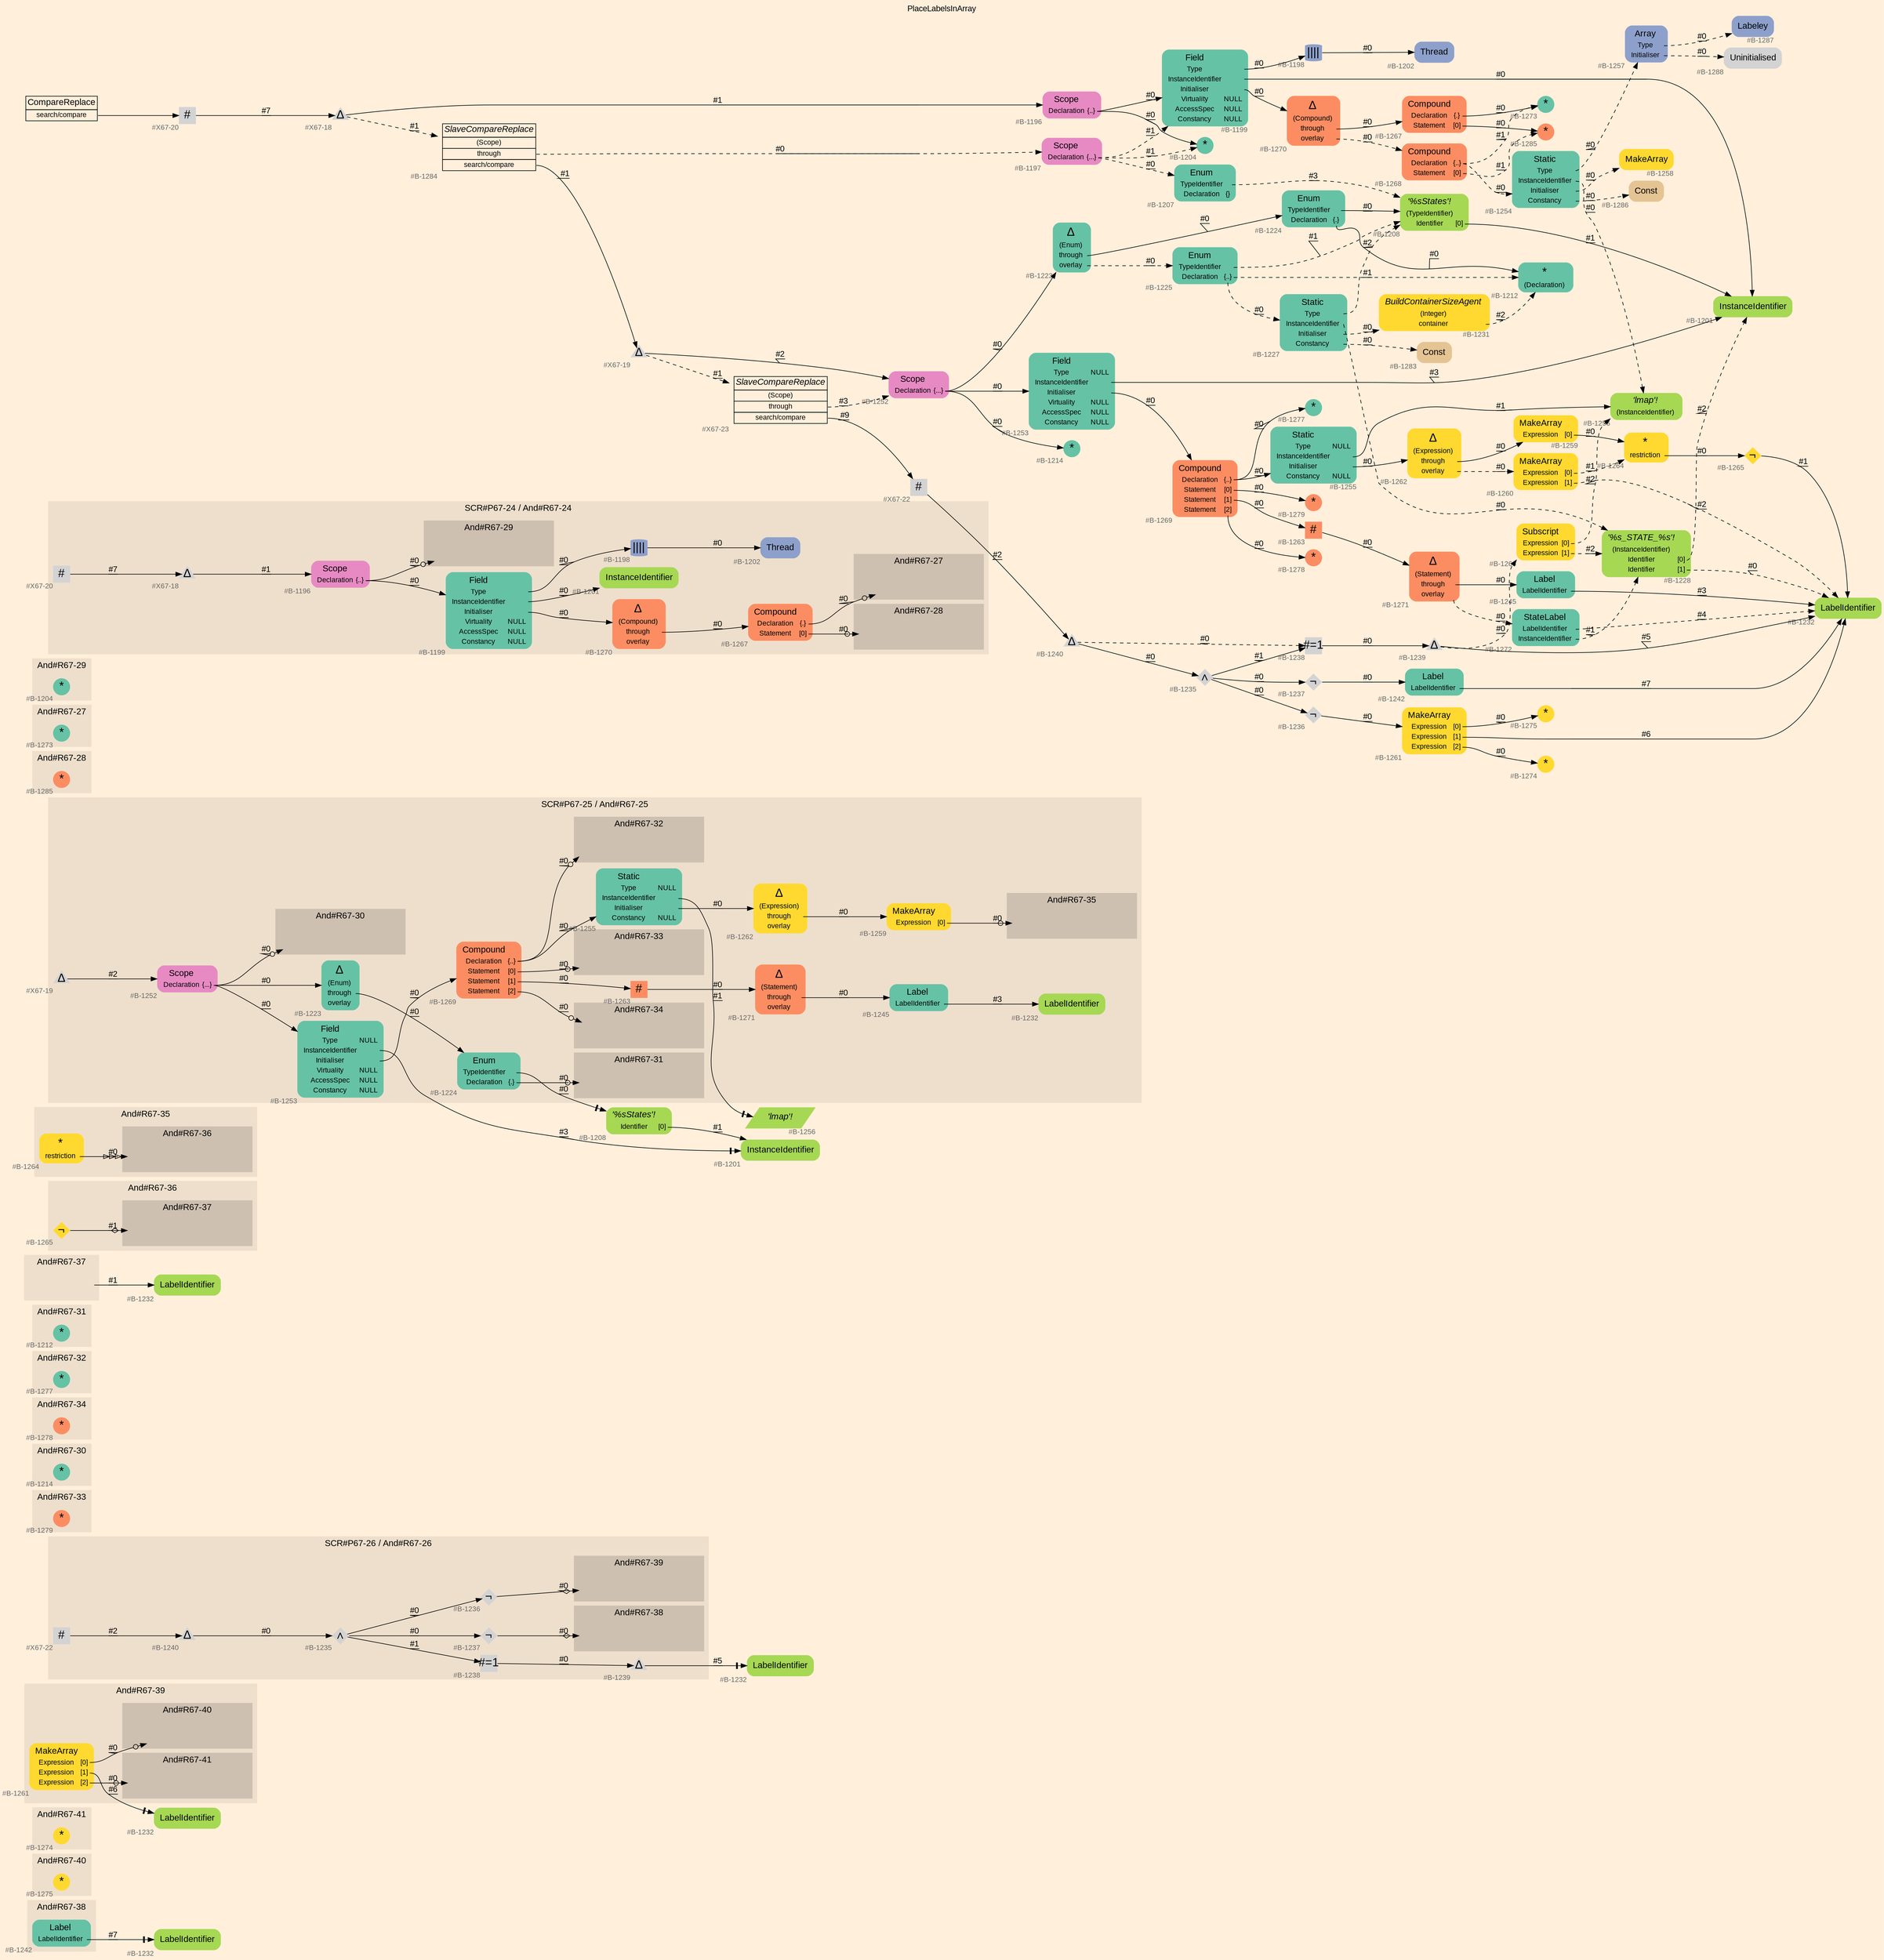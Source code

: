 digraph "PlaceLabelsInArray" {
label = "PlaceLabelsInArray"
labelloc = t
graph [
    rankdir = "LR"
    ranksep = 0.3
    bgcolor = antiquewhite1
    color = black
    fontcolor = black
    fontname = "Arial"
];
node [
    fontname = "Arial"
];
edge [
    fontname = "Arial"
];

// -------------------- figure And#R67-38 --------------------
// -------- region And#R67-38 ----------
subgraph "clusterAnd#R67-38" {
    label = "And#R67-38"
    style = "filled"
    color = antiquewhite2
    fontsize = "15"
    // -------- block And#R67-38/#B-1242 ----------
    "And#R67-38/#B-1242" [
        fillcolor = "/set28/1"
        xlabel = "#B-1242"
        fontsize = "12"
        fontcolor = grey40
        shape = "plaintext"
        label = <<TABLE BORDER="0" CELLBORDER="0" CELLSPACING="0">
         <TR><TD><FONT COLOR="black" POINT-SIZE="15">Label</FONT></TD></TR>
         <TR><TD><FONT COLOR="black" POINT-SIZE="12">LabelIdentifier</FONT></TD><TD PORT="port0"></TD></TR>
        </TABLE>>
        style = "rounded,filled"
    ];
    
}

// -------- block And#R67-38/#B-1232 ----------
"And#R67-38/#B-1232" [
    fillcolor = "/set28/5"
    xlabel = "#B-1232"
    fontsize = "12"
    fontcolor = grey40
    shape = "plaintext"
    label = <<TABLE BORDER="0" CELLBORDER="0" CELLSPACING="0">
     <TR><TD><FONT COLOR="black" POINT-SIZE="15">LabelIdentifier</FONT></TD></TR>
    </TABLE>>
    style = "rounded,filled"
];

"And#R67-38/#B-1242":port0 -> "And#R67-38/#B-1232" [
    arrowhead="normalnonetee"
    label = "#7"
    decorate = true
    color = black
    fontcolor = black
];


// -------------------- figure And#R67-40 --------------------
// -------- region And#R67-40 ----------
subgraph "clusterAnd#R67-40" {
    label = "And#R67-40"
    style = "filled"
    color = antiquewhite2
    fontsize = "15"
    // -------- block And#R67-40/#B-1275 ----------
    "And#R67-40/#B-1275" [
        fillcolor = "/set28/6"
        xlabel = "#B-1275"
        fontsize = "12"
        fontcolor = grey40
        shape = "circle"
        label = <<FONT COLOR="black" POINT-SIZE="20">*</FONT>>
        style = "filled"
        penwidth = 0.0
        fixedsize = true
        width = 0.4
        height = 0.4
    ];
    
}


// -------------------- figure And#R67-41 --------------------
// -------- region And#R67-41 ----------
subgraph "clusterAnd#R67-41" {
    label = "And#R67-41"
    style = "filled"
    color = antiquewhite2
    fontsize = "15"
    // -------- block And#R67-41/#B-1274 ----------
    "And#R67-41/#B-1274" [
        fillcolor = "/set28/6"
        xlabel = "#B-1274"
        fontsize = "12"
        fontcolor = grey40
        shape = "circle"
        label = <<FONT COLOR="black" POINT-SIZE="20">*</FONT>>
        style = "filled"
        penwidth = 0.0
        fixedsize = true
        width = 0.4
        height = 0.4
    ];
    
}


// -------------------- figure And#R67-39 --------------------
// -------- region And#R67-39 ----------
subgraph "clusterAnd#R67-39" {
    label = "And#R67-39"
    style = "filled"
    color = antiquewhite2
    fontsize = "15"
    // -------- block And#R67-39/#B-1261 ----------
    "And#R67-39/#B-1261" [
        fillcolor = "/set28/6"
        xlabel = "#B-1261"
        fontsize = "12"
        fontcolor = grey40
        shape = "plaintext"
        label = <<TABLE BORDER="0" CELLBORDER="0" CELLSPACING="0">
         <TR><TD><FONT COLOR="black" POINT-SIZE="15">MakeArray</FONT></TD></TR>
         <TR><TD><FONT COLOR="black" POINT-SIZE="12">Expression</FONT></TD><TD PORT="port0"><FONT COLOR="black" POINT-SIZE="12">[0]</FONT></TD></TR>
         <TR><TD><FONT COLOR="black" POINT-SIZE="12">Expression</FONT></TD><TD PORT="port1"><FONT COLOR="black" POINT-SIZE="12">[1]</FONT></TD></TR>
         <TR><TD><FONT COLOR="black" POINT-SIZE="12">Expression</FONT></TD><TD PORT="port2"><FONT COLOR="black" POINT-SIZE="12">[2]</FONT></TD></TR>
        </TABLE>>
        style = "rounded,filled"
    ];
    
    // -------- region And#R67-39/And#R67-40 ----------
    subgraph "clusterAnd#R67-39/And#R67-40" {
        label = "And#R67-40"
        style = "filled"
        color = antiquewhite3
        fontsize = "15"
        // -------- block And#R67-39/And#R67-40/#B-1275 ----------
        "And#R67-39/And#R67-40/#B-1275" [
            fillcolor = "/set28/6"
            xlabel = "#B-1275"
            fontsize = "12"
            fontcolor = grey40
            shape = "none"
            style = "invisible"
        ];
        
    }
    
    // -------- region And#R67-39/And#R67-41 ----------
    subgraph "clusterAnd#R67-39/And#R67-41" {
        label = "And#R67-41"
        style = "filled"
        color = antiquewhite3
        fontsize = "15"
        // -------- block And#R67-39/And#R67-41/#B-1274 ----------
        "And#R67-39/And#R67-41/#B-1274" [
            fillcolor = "/set28/6"
            xlabel = "#B-1274"
            fontsize = "12"
            fontcolor = grey40
            shape = "none"
            style = "invisible"
        ];
        
    }
    
}

// -------- block And#R67-39/#B-1232 ----------
"And#R67-39/#B-1232" [
    fillcolor = "/set28/5"
    xlabel = "#B-1232"
    fontsize = "12"
    fontcolor = grey40
    shape = "plaintext"
    label = <<TABLE BORDER="0" CELLBORDER="0" CELLSPACING="0">
     <TR><TD><FONT COLOR="black" POINT-SIZE="15">LabelIdentifier</FONT></TD></TR>
    </TABLE>>
    style = "rounded,filled"
];

"And#R67-39/#B-1261":port0 -> "And#R67-39/And#R67-40/#B-1275" [
    arrowhead="normalnoneodot"
    label = "#0"
    decorate = true
    color = black
    fontcolor = black
];

"And#R67-39/#B-1261":port1 -> "And#R67-39/#B-1232" [
    arrowhead="normalnonetee"
    label = "#6"
    decorate = true
    color = black
    fontcolor = black
];

"And#R67-39/#B-1261":port2 -> "And#R67-39/And#R67-41/#B-1274" [
    arrowhead="normalnoneodot"
    label = "#0"
    decorate = true
    color = black
    fontcolor = black
];


// -------------------- figure And#R67-26 --------------------
// -------- region And#R67-26 ----------
subgraph "clusterAnd#R67-26" {
    label = "SCR#P67-26 / And#R67-26"
    style = "filled"
    color = antiquewhite2
    fontsize = "15"
    // -------- block And#R67-26/#X67-22 ----------
    "And#R67-26/#X67-22" [
        xlabel = "#X67-22"
        fontsize = "12"
        fontcolor = grey40
        shape = "square"
        label = <<FONT COLOR="black" POINT-SIZE="20">#</FONT>>
        style = "filled"
        penwidth = 0.0
        fixedsize = true
        width = 0.4
        height = 0.4
    ];
    
    // -------- block And#R67-26/#B-1235 ----------
    "And#R67-26/#B-1235" [
        xlabel = "#B-1235"
        fontsize = "12"
        fontcolor = grey40
        shape = "diamond"
        label = <<FONT COLOR="black" POINT-SIZE="20">∧</FONT>>
        style = "filled"
        penwidth = 0.0
        fixedsize = true
        width = 0.4
        height = 0.4
    ];
    
    // -------- block And#R67-26/#B-1240 ----------
    "And#R67-26/#B-1240" [
        xlabel = "#B-1240"
        fontsize = "12"
        fontcolor = grey40
        shape = "triangle"
        label = <<FONT COLOR="black" POINT-SIZE="20">Δ</FONT>>
        style = "filled"
        penwidth = 0.0
        fixedsize = true
        width = 0.4
        height = 0.4
    ];
    
    // -------- block And#R67-26/#B-1238 ----------
    "And#R67-26/#B-1238" [
        xlabel = "#B-1238"
        fontsize = "12"
        fontcolor = grey40
        shape = "square"
        label = <<FONT COLOR="black" POINT-SIZE="20">#=1</FONT>>
        style = "filled"
        penwidth = 0.0
        fixedsize = true
        width = 0.4
        height = 0.4
    ];
    
    // -------- block And#R67-26/#B-1237 ----------
    "And#R67-26/#B-1237" [
        xlabel = "#B-1237"
        fontsize = "12"
        fontcolor = grey40
        shape = "diamond"
        label = <<FONT COLOR="black" POINT-SIZE="20">¬</FONT>>
        style = "filled"
        penwidth = 0.0
        fixedsize = true
        width = 0.4
        height = 0.4
    ];
    
    // -------- block And#R67-26/#B-1239 ----------
    "And#R67-26/#B-1239" [
        xlabel = "#B-1239"
        fontsize = "12"
        fontcolor = grey40
        shape = "triangle"
        label = <<FONT COLOR="black" POINT-SIZE="20">Δ</FONT>>
        style = "filled"
        penwidth = 0.0
        fixedsize = true
        width = 0.4
        height = 0.4
    ];
    
    // -------- block And#R67-26/#B-1236 ----------
    "And#R67-26/#B-1236" [
        xlabel = "#B-1236"
        fontsize = "12"
        fontcolor = grey40
        shape = "diamond"
        label = <<FONT COLOR="black" POINT-SIZE="20">¬</FONT>>
        style = "filled"
        penwidth = 0.0
        fixedsize = true
        width = 0.4
        height = 0.4
    ];
    
    // -------- region And#R67-26/And#R67-39 ----------
    subgraph "clusterAnd#R67-26/And#R67-39" {
        label = "And#R67-39"
        style = "filled"
        color = antiquewhite3
        fontsize = "15"
        // -------- block And#R67-26/And#R67-39/#B-1261 ----------
        "And#R67-26/And#R67-39/#B-1261" [
            fillcolor = "/set28/6"
            xlabel = "#B-1261"
            fontsize = "12"
            fontcolor = grey40
            shape = "none"
            style = "invisible"
        ];
        
    }
    
    // -------- region And#R67-26/And#R67-38 ----------
    subgraph "clusterAnd#R67-26/And#R67-38" {
        label = "And#R67-38"
        style = "filled"
        color = antiquewhite3
        fontsize = "15"
        // -------- block And#R67-26/And#R67-38/#B-1242 ----------
        "And#R67-26/And#R67-38/#B-1242" [
            fillcolor = "/set28/1"
            xlabel = "#B-1242"
            fontsize = "12"
            fontcolor = grey40
            shape = "none"
            style = "invisible"
        ];
        
    }
    
}

// -------- block And#R67-26/#B-1232 ----------
"And#R67-26/#B-1232" [
    fillcolor = "/set28/5"
    xlabel = "#B-1232"
    fontsize = "12"
    fontcolor = grey40
    shape = "plaintext"
    label = <<TABLE BORDER="0" CELLBORDER="0" CELLSPACING="0">
     <TR><TD><FONT COLOR="black" POINT-SIZE="15">LabelIdentifier</FONT></TD></TR>
    </TABLE>>
    style = "rounded,filled"
];

"And#R67-26/#X67-22" -> "And#R67-26/#B-1240" [
    label = "#2"
    decorate = true
    color = black
    fontcolor = black
];

"And#R67-26/#B-1235" -> "And#R67-26/#B-1238" [
    label = "#1"
    decorate = true
    color = black
    fontcolor = black
];

"And#R67-26/#B-1235" -> "And#R67-26/#B-1236" [
    label = "#0"
    decorate = true
    color = black
    fontcolor = black
];

"And#R67-26/#B-1235" -> "And#R67-26/#B-1237" [
    label = "#0"
    decorate = true
    color = black
    fontcolor = black
];

"And#R67-26/#B-1240" -> "And#R67-26/#B-1235" [
    label = "#0"
    decorate = true
    color = black
    fontcolor = black
];

"And#R67-26/#B-1238" -> "And#R67-26/#B-1239" [
    label = "#0"
    decorate = true
    color = black
    fontcolor = black
];

"And#R67-26/#B-1237" -> "And#R67-26/And#R67-38/#B-1242" [
    arrowhead="normalnoneodiamond"
    label = "#0"
    decorate = true
    color = black
    fontcolor = black
];

"And#R67-26/#B-1239" -> "And#R67-26/#B-1232" [
    arrowhead="normalnonetee"
    label = "#5"
    decorate = true
    color = black
    fontcolor = black
];

"And#R67-26/#B-1236" -> "And#R67-26/And#R67-39/#B-1261" [
    arrowhead="normalnoneodiamond"
    label = "#0"
    decorate = true
    color = black
    fontcolor = black
];


// -------------------- figure And#R67-33 --------------------
// -------- region And#R67-33 ----------
subgraph "clusterAnd#R67-33" {
    label = "And#R67-33"
    style = "filled"
    color = antiquewhite2
    fontsize = "15"
    // -------- block And#R67-33/#B-1279 ----------
    "And#R67-33/#B-1279" [
        fillcolor = "/set28/2"
        xlabel = "#B-1279"
        fontsize = "12"
        fontcolor = grey40
        shape = "circle"
        label = <<FONT COLOR="black" POINT-SIZE="20">*</FONT>>
        style = "filled"
        penwidth = 0.0
        fixedsize = true
        width = 0.4
        height = 0.4
    ];
    
}


// -------------------- figure And#R67-30 --------------------
// -------- region And#R67-30 ----------
subgraph "clusterAnd#R67-30" {
    label = "And#R67-30"
    style = "filled"
    color = antiquewhite2
    fontsize = "15"
    // -------- block And#R67-30/#B-1214 ----------
    "And#R67-30/#B-1214" [
        fillcolor = "/set28/1"
        xlabel = "#B-1214"
        fontsize = "12"
        fontcolor = grey40
        shape = "circle"
        label = <<FONT COLOR="black" POINT-SIZE="20">*</FONT>>
        style = "filled"
        penwidth = 0.0
        fixedsize = true
        width = 0.4
        height = 0.4
    ];
    
}


// -------------------- figure And#R67-34 --------------------
// -------- region And#R67-34 ----------
subgraph "clusterAnd#R67-34" {
    label = "And#R67-34"
    style = "filled"
    color = antiquewhite2
    fontsize = "15"
    // -------- block And#R67-34/#B-1278 ----------
    "And#R67-34/#B-1278" [
        fillcolor = "/set28/2"
        xlabel = "#B-1278"
        fontsize = "12"
        fontcolor = grey40
        shape = "circle"
        label = <<FONT COLOR="black" POINT-SIZE="20">*</FONT>>
        style = "filled"
        penwidth = 0.0
        fixedsize = true
        width = 0.4
        height = 0.4
    ];
    
}


// -------------------- figure And#R67-32 --------------------
// -------- region And#R67-32 ----------
subgraph "clusterAnd#R67-32" {
    label = "And#R67-32"
    style = "filled"
    color = antiquewhite2
    fontsize = "15"
    // -------- block And#R67-32/#B-1277 ----------
    "And#R67-32/#B-1277" [
        fillcolor = "/set28/1"
        xlabel = "#B-1277"
        fontsize = "12"
        fontcolor = grey40
        shape = "circle"
        label = <<FONT COLOR="black" POINT-SIZE="20">*</FONT>>
        style = "filled"
        penwidth = 0.0
        fixedsize = true
        width = 0.4
        height = 0.4
    ];
    
}


// -------------------- figure And#R67-31 --------------------
// -------- region And#R67-31 ----------
subgraph "clusterAnd#R67-31" {
    label = "And#R67-31"
    style = "filled"
    color = antiquewhite2
    fontsize = "15"
    // -------- block And#R67-31/#B-1212 ----------
    "And#R67-31/#B-1212" [
        fillcolor = "/set28/1"
        xlabel = "#B-1212"
        fontsize = "12"
        fontcolor = grey40
        shape = "circle"
        label = <<FONT COLOR="black" POINT-SIZE="20">*</FONT>>
        style = "filled"
        penwidth = 0.0
        fixedsize = true
        width = 0.4
        height = 0.4
    ];
    
}


// -------------------- figure And#R67-37 --------------------
// -------- region And#R67-37 ----------
subgraph "clusterAnd#R67-37" {
    label = "And#R67-37"
    style = "filled"
    color = antiquewhite2
    fontsize = "15"
    // -------- block And#R67-37/IRIP ----------
    "And#R67-37/IRIP" [
        fontsize = "12"
        fontcolor = grey40
        shape = "none"
        style = "invisible"
    ];
    
}

// -------- block And#R67-37/#B-1232 ----------
"And#R67-37/#B-1232" [
    fillcolor = "/set28/5"
    xlabel = "#B-1232"
    fontsize = "12"
    fontcolor = grey40
    shape = "plaintext"
    label = <<TABLE BORDER="0" CELLBORDER="0" CELLSPACING="0">
     <TR><TD><FONT COLOR="black" POINT-SIZE="15">LabelIdentifier</FONT></TD></TR>
    </TABLE>>
    style = "rounded,filled"
];

"And#R67-37/IRIP" -> "And#R67-37/#B-1232" [
    label = "#1"
    decorate = true
    color = black
    fontcolor = black
];


// -------------------- figure And#R67-36 --------------------
// -------- region And#R67-36 ----------
subgraph "clusterAnd#R67-36" {
    label = "And#R67-36"
    style = "filled"
    color = antiquewhite2
    fontsize = "15"
    // -------- block And#R67-36/#B-1265 ----------
    "And#R67-36/#B-1265" [
        fillcolor = "/set28/6"
        xlabel = "#B-1265"
        fontsize = "12"
        fontcolor = grey40
        shape = "diamond"
        label = <<FONT COLOR="black" POINT-SIZE="20">¬</FONT>>
        style = "filled"
        penwidth = 0.0
        fixedsize = true
        width = 0.4
        height = 0.4
    ];
    
    // -------- region And#R67-36/And#R67-37 ----------
    subgraph "clusterAnd#R67-36/And#R67-37" {
        label = "And#R67-37"
        style = "filled"
        color = antiquewhite3
        fontsize = "15"
        // -------- block And#R67-36/And#R67-37/#B-1232 ----------
        "And#R67-36/And#R67-37/#B-1232" [
            fillcolor = "/set28/5"
            xlabel = "#B-1232"
            fontsize = "12"
            fontcolor = grey40
            shape = "none"
            style = "invisible"
        ];
        
    }
    
}

"And#R67-36/#B-1265" -> "And#R67-36/And#R67-37/#B-1232" [
    arrowhead="normalnoneodiamond"
    label = "#1"
    decorate = true
    color = black
    fontcolor = black
];


// -------------------- figure And#R67-35 --------------------
// -------- region And#R67-35 ----------
subgraph "clusterAnd#R67-35" {
    label = "And#R67-35"
    style = "filled"
    color = antiquewhite2
    fontsize = "15"
    // -------- block And#R67-35/#B-1264 ----------
    "And#R67-35/#B-1264" [
        fillcolor = "/set28/6"
        xlabel = "#B-1264"
        fontsize = "12"
        fontcolor = grey40
        shape = "plaintext"
        label = <<TABLE BORDER="0" CELLBORDER="0" CELLSPACING="0">
         <TR><TD><FONT COLOR="black" POINT-SIZE="20">*</FONT></TD></TR>
         <TR><TD><FONT COLOR="black" POINT-SIZE="12">restriction</FONT></TD><TD PORT="port0"></TD></TR>
        </TABLE>>
        style = "rounded,filled"
    ];
    
    // -------- region And#R67-35/And#R67-36 ----------
    subgraph "clusterAnd#R67-35/And#R67-36" {
        label = "And#R67-36"
        style = "filled"
        color = antiquewhite3
        fontsize = "15"
        // -------- block And#R67-35/And#R67-36/#B-1265 ----------
        "And#R67-35/And#R67-36/#B-1265" [
            fillcolor = "/set28/6"
            xlabel = "#B-1265"
            fontsize = "12"
            fontcolor = grey40
            shape = "none"
            style = "invisible"
        ];
        
    }
    
}

"And#R67-35/#B-1264":port0 -> "And#R67-35/And#R67-36/#B-1265" [
    arrowhead="normalonormalonormalonormal"
    label = "#0"
    decorate = true
    color = black
    fontcolor = black
];


// -------------------- figure And#R67-25 --------------------
// -------- region And#R67-25 ----------
subgraph "clusterAnd#R67-25" {
    label = "SCR#P67-25 / And#R67-25"
    style = "filled"
    color = antiquewhite2
    fontsize = "15"
    // -------- block And#R67-25/#B-1224 ----------
    "And#R67-25/#B-1224" [
        fillcolor = "/set28/1"
        xlabel = "#B-1224"
        fontsize = "12"
        fontcolor = grey40
        shape = "plaintext"
        label = <<TABLE BORDER="0" CELLBORDER="0" CELLSPACING="0">
         <TR><TD><FONT COLOR="black" POINT-SIZE="15">Enum</FONT></TD></TR>
         <TR><TD><FONT COLOR="black" POINT-SIZE="12">TypeIdentifier</FONT></TD><TD PORT="port0"></TD></TR>
         <TR><TD><FONT COLOR="black" POINT-SIZE="12">Declaration</FONT></TD><TD PORT="port1"><FONT COLOR="black" POINT-SIZE="12">{.}</FONT></TD></TR>
        </TABLE>>
        style = "rounded,filled"
    ];
    
    // -------- block And#R67-25/#B-1263 ----------
    "And#R67-25/#B-1263" [
        fillcolor = "/set28/2"
        xlabel = "#B-1263"
        fontsize = "12"
        fontcolor = grey40
        shape = "square"
        label = <<FONT COLOR="black" POINT-SIZE="20">#</FONT>>
        style = "filled"
        penwidth = 0.0
        fixedsize = true
        width = 0.4
        height = 0.4
    ];
    
    // -------- block And#R67-25/#B-1223 ----------
    "And#R67-25/#B-1223" [
        fillcolor = "/set28/1"
        xlabel = "#B-1223"
        fontsize = "12"
        fontcolor = grey40
        shape = "plaintext"
        label = <<TABLE BORDER="0" CELLBORDER="0" CELLSPACING="0">
         <TR><TD><FONT COLOR="black" POINT-SIZE="20">Δ</FONT></TD></TR>
         <TR><TD><FONT COLOR="black" POINT-SIZE="12">(Enum)</FONT></TD><TD PORT="port0"></TD></TR>
         <TR><TD><FONT COLOR="black" POINT-SIZE="12">through</FONT></TD><TD PORT="port1"></TD></TR>
         <TR><TD><FONT COLOR="black" POINT-SIZE="12">overlay</FONT></TD><TD PORT="port2"></TD></TR>
        </TABLE>>
        style = "rounded,filled"
    ];
    
    // -------- block And#R67-25/#X67-19 ----------
    "And#R67-25/#X67-19" [
        xlabel = "#X67-19"
        fontsize = "12"
        fontcolor = grey40
        shape = "triangle"
        label = <<FONT COLOR="black" POINT-SIZE="20">Δ</FONT>>
        style = "filled"
        penwidth = 0.0
        fixedsize = true
        width = 0.4
        height = 0.4
    ];
    
    // -------- block And#R67-25/#B-1245 ----------
    "And#R67-25/#B-1245" [
        fillcolor = "/set28/1"
        xlabel = "#B-1245"
        fontsize = "12"
        fontcolor = grey40
        shape = "plaintext"
        label = <<TABLE BORDER="0" CELLBORDER="0" CELLSPACING="0">
         <TR><TD><FONT COLOR="black" POINT-SIZE="15">Label</FONT></TD></TR>
         <TR><TD><FONT COLOR="black" POINT-SIZE="12">LabelIdentifier</FONT></TD><TD PORT="port0"></TD></TR>
        </TABLE>>
        style = "rounded,filled"
    ];
    
    // -------- block And#R67-25/#B-1269 ----------
    "And#R67-25/#B-1269" [
        fillcolor = "/set28/2"
        xlabel = "#B-1269"
        fontsize = "12"
        fontcolor = grey40
        shape = "plaintext"
        label = <<TABLE BORDER="0" CELLBORDER="0" CELLSPACING="0">
         <TR><TD><FONT COLOR="black" POINT-SIZE="15">Compound</FONT></TD></TR>
         <TR><TD><FONT COLOR="black" POINT-SIZE="12">Declaration</FONT></TD><TD PORT="port0"><FONT COLOR="black" POINT-SIZE="12">{..}</FONT></TD></TR>
         <TR><TD><FONT COLOR="black" POINT-SIZE="12">Statement</FONT></TD><TD PORT="port1"><FONT COLOR="black" POINT-SIZE="12">[0]</FONT></TD></TR>
         <TR><TD><FONT COLOR="black" POINT-SIZE="12">Statement</FONT></TD><TD PORT="port2"><FONT COLOR="black" POINT-SIZE="12">[1]</FONT></TD></TR>
         <TR><TD><FONT COLOR="black" POINT-SIZE="12">Statement</FONT></TD><TD PORT="port3"><FONT COLOR="black" POINT-SIZE="12">[2]</FONT></TD></TR>
        </TABLE>>
        style = "rounded,filled"
    ];
    
    // -------- block And#R67-25/#B-1255 ----------
    "And#R67-25/#B-1255" [
        fillcolor = "/set28/1"
        xlabel = "#B-1255"
        fontsize = "12"
        fontcolor = grey40
        shape = "plaintext"
        label = <<TABLE BORDER="0" CELLBORDER="0" CELLSPACING="0">
         <TR><TD><FONT COLOR="black" POINT-SIZE="15">Static</FONT></TD></TR>
         <TR><TD><FONT COLOR="black" POINT-SIZE="12">Type</FONT></TD><TD PORT="port0"><FONT COLOR="black" POINT-SIZE="12">NULL</FONT></TD></TR>
         <TR><TD><FONT COLOR="black" POINT-SIZE="12">InstanceIdentifier</FONT></TD><TD PORT="port1"></TD></TR>
         <TR><TD><FONT COLOR="black" POINT-SIZE="12">Initialiser</FONT></TD><TD PORT="port2"></TD></TR>
         <TR><TD><FONT COLOR="black" POINT-SIZE="12">Constancy</FONT></TD><TD PORT="port3"><FONT COLOR="black" POINT-SIZE="12">NULL</FONT></TD></TR>
        </TABLE>>
        style = "rounded,filled"
    ];
    
    // -------- block And#R67-25/#B-1252 ----------
    "And#R67-25/#B-1252" [
        fillcolor = "/set28/4"
        xlabel = "#B-1252"
        fontsize = "12"
        fontcolor = grey40
        shape = "plaintext"
        label = <<TABLE BORDER="0" CELLBORDER="0" CELLSPACING="0">
         <TR><TD><FONT COLOR="black" POINT-SIZE="15">Scope</FONT></TD></TR>
         <TR><TD><FONT COLOR="black" POINT-SIZE="12">Declaration</FONT></TD><TD PORT="port0"><FONT COLOR="black" POINT-SIZE="12">{...}</FONT></TD></TR>
        </TABLE>>
        style = "rounded,filled"
    ];
    
    // -------- block And#R67-25/#B-1271 ----------
    "And#R67-25/#B-1271" [
        fillcolor = "/set28/2"
        xlabel = "#B-1271"
        fontsize = "12"
        fontcolor = grey40
        shape = "plaintext"
        label = <<TABLE BORDER="0" CELLBORDER="0" CELLSPACING="0">
         <TR><TD><FONT COLOR="black" POINT-SIZE="20">Δ</FONT></TD></TR>
         <TR><TD><FONT COLOR="black" POINT-SIZE="12">(Statement)</FONT></TD><TD PORT="port0"></TD></TR>
         <TR><TD><FONT COLOR="black" POINT-SIZE="12">through</FONT></TD><TD PORT="port1"></TD></TR>
         <TR><TD><FONT COLOR="black" POINT-SIZE="12">overlay</FONT></TD><TD PORT="port2"></TD></TR>
        </TABLE>>
        style = "rounded,filled"
    ];
    
    // -------- block And#R67-25/#B-1259 ----------
    "And#R67-25/#B-1259" [
        fillcolor = "/set28/6"
        xlabel = "#B-1259"
        fontsize = "12"
        fontcolor = grey40
        shape = "plaintext"
        label = <<TABLE BORDER="0" CELLBORDER="0" CELLSPACING="0">
         <TR><TD><FONT COLOR="black" POINT-SIZE="15">MakeArray</FONT></TD></TR>
         <TR><TD><FONT COLOR="black" POINT-SIZE="12">Expression</FONT></TD><TD PORT="port0"><FONT COLOR="black" POINT-SIZE="12">[0]</FONT></TD></TR>
        </TABLE>>
        style = "rounded,filled"
    ];
    
    // -------- block And#R67-25/#B-1262 ----------
    "And#R67-25/#B-1262" [
        fillcolor = "/set28/6"
        xlabel = "#B-1262"
        fontsize = "12"
        fontcolor = grey40
        shape = "plaintext"
        label = <<TABLE BORDER="0" CELLBORDER="0" CELLSPACING="0">
         <TR><TD><FONT COLOR="black" POINT-SIZE="20">Δ</FONT></TD></TR>
         <TR><TD><FONT COLOR="black" POINT-SIZE="12">(Expression)</FONT></TD><TD PORT="port0"></TD></TR>
         <TR><TD><FONT COLOR="black" POINT-SIZE="12">through</FONT></TD><TD PORT="port1"></TD></TR>
         <TR><TD><FONT COLOR="black" POINT-SIZE="12">overlay</FONT></TD><TD PORT="port2"></TD></TR>
        </TABLE>>
        style = "rounded,filled"
    ];
    
    // -------- block And#R67-25/#B-1232 ----------
    "And#R67-25/#B-1232" [
        fillcolor = "/set28/5"
        xlabel = "#B-1232"
        fontsize = "12"
        fontcolor = grey40
        shape = "plaintext"
        label = <<TABLE BORDER="0" CELLBORDER="0" CELLSPACING="0">
         <TR><TD><FONT COLOR="black" POINT-SIZE="15">LabelIdentifier</FONT></TD></TR>
        </TABLE>>
        style = "rounded,filled"
    ];
    
    // -------- block And#R67-25/#B-1253 ----------
    "And#R67-25/#B-1253" [
        fillcolor = "/set28/1"
        xlabel = "#B-1253"
        fontsize = "12"
        fontcolor = grey40
        shape = "plaintext"
        label = <<TABLE BORDER="0" CELLBORDER="0" CELLSPACING="0">
         <TR><TD><FONT COLOR="black" POINT-SIZE="15">Field</FONT></TD></TR>
         <TR><TD><FONT COLOR="black" POINT-SIZE="12">Type</FONT></TD><TD PORT="port0"><FONT COLOR="black" POINT-SIZE="12">NULL</FONT></TD></TR>
         <TR><TD><FONT COLOR="black" POINT-SIZE="12">InstanceIdentifier</FONT></TD><TD PORT="port1"></TD></TR>
         <TR><TD><FONT COLOR="black" POINT-SIZE="12">Initialiser</FONT></TD><TD PORT="port2"></TD></TR>
         <TR><TD><FONT COLOR="black" POINT-SIZE="12">Virtuality</FONT></TD><TD PORT="port3"><FONT COLOR="black" POINT-SIZE="12">NULL</FONT></TD></TR>
         <TR><TD><FONT COLOR="black" POINT-SIZE="12">AccessSpec</FONT></TD><TD PORT="port4"><FONT COLOR="black" POINT-SIZE="12">NULL</FONT></TD></TR>
         <TR><TD><FONT COLOR="black" POINT-SIZE="12">Constancy</FONT></TD><TD PORT="port5"><FONT COLOR="black" POINT-SIZE="12">NULL</FONT></TD></TR>
        </TABLE>>
        style = "rounded,filled"
    ];
    
    // -------- region And#R67-25/And#R67-30 ----------
    subgraph "clusterAnd#R67-25/And#R67-30" {
        label = "And#R67-30"
        style = "filled"
        color = antiquewhite3
        fontsize = "15"
        // -------- block And#R67-25/And#R67-30/#B-1214 ----------
        "And#R67-25/And#R67-30/#B-1214" [
            fillcolor = "/set28/1"
            xlabel = "#B-1214"
            fontsize = "12"
            fontcolor = grey40
            shape = "none"
            style = "invisible"
        ];
        
    }
    
    // -------- region And#R67-25/And#R67-31 ----------
    subgraph "clusterAnd#R67-25/And#R67-31" {
        label = "And#R67-31"
        style = "filled"
        color = antiquewhite3
        fontsize = "15"
        // -------- block And#R67-25/And#R67-31/#B-1212 ----------
        "And#R67-25/And#R67-31/#B-1212" [
            fillcolor = "/set28/1"
            xlabel = "#B-1212"
            fontsize = "12"
            fontcolor = grey40
            shape = "none"
            style = "invisible"
        ];
        
    }
    
    // -------- region And#R67-25/And#R67-32 ----------
    subgraph "clusterAnd#R67-25/And#R67-32" {
        label = "And#R67-32"
        style = "filled"
        color = antiquewhite3
        fontsize = "15"
        // -------- block And#R67-25/And#R67-32/#B-1277 ----------
        "And#R67-25/And#R67-32/#B-1277" [
            fillcolor = "/set28/1"
            xlabel = "#B-1277"
            fontsize = "12"
            fontcolor = grey40
            shape = "none"
            style = "invisible"
        ];
        
    }
    
    // -------- region And#R67-25/And#R67-33 ----------
    subgraph "clusterAnd#R67-25/And#R67-33" {
        label = "And#R67-33"
        style = "filled"
        color = antiquewhite3
        fontsize = "15"
        // -------- block And#R67-25/And#R67-33/#B-1279 ----------
        "And#R67-25/And#R67-33/#B-1279" [
            fillcolor = "/set28/2"
            xlabel = "#B-1279"
            fontsize = "12"
            fontcolor = grey40
            shape = "none"
            style = "invisible"
        ];
        
    }
    
    // -------- region And#R67-25/And#R67-34 ----------
    subgraph "clusterAnd#R67-25/And#R67-34" {
        label = "And#R67-34"
        style = "filled"
        color = antiquewhite3
        fontsize = "15"
        // -------- block And#R67-25/And#R67-34/#B-1278 ----------
        "And#R67-25/And#R67-34/#B-1278" [
            fillcolor = "/set28/2"
            xlabel = "#B-1278"
            fontsize = "12"
            fontcolor = grey40
            shape = "none"
            style = "invisible"
        ];
        
    }
    
    // -------- region And#R67-25/And#R67-35 ----------
    subgraph "clusterAnd#R67-25/And#R67-35" {
        label = "And#R67-35"
        style = "filled"
        color = antiquewhite3
        fontsize = "15"
        // -------- block And#R67-25/And#R67-35/#B-1264 ----------
        "And#R67-25/And#R67-35/#B-1264" [
            fillcolor = "/set28/6"
            xlabel = "#B-1264"
            fontsize = "12"
            fontcolor = grey40
            shape = "none"
            style = "invisible"
        ];
        
    }
    
}

// -------- block And#R67-25/#B-1201 ----------
"And#R67-25/#B-1201" [
    fillcolor = "/set28/5"
    xlabel = "#B-1201"
    fontsize = "12"
    fontcolor = grey40
    shape = "plaintext"
    label = <<TABLE BORDER="0" CELLBORDER="0" CELLSPACING="0">
     <TR><TD><FONT COLOR="black" POINT-SIZE="15">InstanceIdentifier</FONT></TD></TR>
    </TABLE>>
    style = "rounded,filled"
];

// -------- block And#R67-25/#B-1256 ----------
"And#R67-25/#B-1256" [
    fillcolor = "/set28/5"
    xlabel = "#B-1256"
    fontsize = "12"
    fontcolor = grey40
    shape = "parallelogram"
    label = <<FONT COLOR="black" POINT-SIZE="15"><I>'lmap'!</I></FONT>>
    style = "filled"
    penwidth = 0.0
];

// -------- block And#R67-25/#B-1208 ----------
"And#R67-25/#B-1208" [
    fillcolor = "/set28/5"
    xlabel = "#B-1208"
    fontsize = "12"
    fontcolor = grey40
    shape = "plaintext"
    label = <<TABLE BORDER="0" CELLBORDER="0" CELLSPACING="0">
     <TR><TD><FONT COLOR="black" POINT-SIZE="15"><I>'%sStates'!</I></FONT></TD></TR>
     <TR><TD><FONT COLOR="black" POINT-SIZE="12">Identifier</FONT></TD><TD PORT="port0"><FONT COLOR="black" POINT-SIZE="12">[0]</FONT></TD></TR>
    </TABLE>>
    style = "rounded,filled"
];

"And#R67-25/#B-1224":port0 -> "And#R67-25/#B-1208" [
    arrowhead="normalnonetee"
    label = "#0"
    decorate = true
    color = black
    fontcolor = black
];

"And#R67-25/#B-1224":port1 -> "And#R67-25/And#R67-31/#B-1212" [
    arrowhead="normalnoneodot"
    label = "#0"
    decorate = true
    color = black
    fontcolor = black
];

"And#R67-25/#B-1263" -> "And#R67-25/#B-1271" [
    label = "#0"
    decorate = true
    color = black
    fontcolor = black
];

"And#R67-25/#B-1223":port1 -> "And#R67-25/#B-1224" [
    label = "#0"
    decorate = true
    color = black
    fontcolor = black
];

"And#R67-25/#X67-19" -> "And#R67-25/#B-1252" [
    label = "#2"
    decorate = true
    color = black
    fontcolor = black
];

"And#R67-25/#B-1245":port0 -> "And#R67-25/#B-1232" [
    label = "#3"
    decorate = true
    color = black
    fontcolor = black
];

"And#R67-25/#B-1269":port0 -> "And#R67-25/And#R67-32/#B-1277" [
    arrowhead="normalnoneodot"
    label = "#0"
    decorate = true
    color = black
    fontcolor = black
];

"And#R67-25/#B-1269":port0 -> "And#R67-25/#B-1255" [
    label = "#0"
    decorate = true
    color = black
    fontcolor = black
];

"And#R67-25/#B-1269":port1 -> "And#R67-25/And#R67-33/#B-1279" [
    arrowhead="normalnoneodot"
    label = "#0"
    decorate = true
    color = black
    fontcolor = black
];

"And#R67-25/#B-1269":port2 -> "And#R67-25/#B-1263" [
    label = "#0"
    decorate = true
    color = black
    fontcolor = black
];

"And#R67-25/#B-1269":port3 -> "And#R67-25/And#R67-34/#B-1278" [
    arrowhead="normalnoneodot"
    label = "#0"
    decorate = true
    color = black
    fontcolor = black
];

"And#R67-25/#B-1255":port1 -> "And#R67-25/#B-1256" [
    arrowhead="normalnonetee"
    label = "#1"
    decorate = true
    color = black
    fontcolor = black
];

"And#R67-25/#B-1255":port2 -> "And#R67-25/#B-1262" [
    label = "#0"
    decorate = true
    color = black
    fontcolor = black
];

"And#R67-25/#B-1252":port0 -> "And#R67-25/And#R67-30/#B-1214" [
    arrowhead="normalnoneodot"
    label = "#0"
    decorate = true
    color = black
    fontcolor = black
];

"And#R67-25/#B-1252":port0 -> "And#R67-25/#B-1223" [
    label = "#0"
    decorate = true
    color = black
    fontcolor = black
];

"And#R67-25/#B-1252":port0 -> "And#R67-25/#B-1253" [
    label = "#0"
    decorate = true
    color = black
    fontcolor = black
];

"And#R67-25/#B-1271":port1 -> "And#R67-25/#B-1245" [
    label = "#0"
    decorate = true
    color = black
    fontcolor = black
];

"And#R67-25/#B-1259":port0 -> "And#R67-25/And#R67-35/#B-1264" [
    arrowhead="normalnoneodot"
    label = "#0"
    decorate = true
    color = black
    fontcolor = black
];

"And#R67-25/#B-1262":port1 -> "And#R67-25/#B-1259" [
    label = "#0"
    decorate = true
    color = black
    fontcolor = black
];

"And#R67-25/#B-1253":port1 -> "And#R67-25/#B-1201" [
    arrowhead="normalnonetee"
    label = "#3"
    decorate = true
    color = black
    fontcolor = black
];

"And#R67-25/#B-1253":port2 -> "And#R67-25/#B-1269" [
    label = "#0"
    decorate = true
    color = black
    fontcolor = black
];

"And#R67-25/#B-1208":port0 -> "And#R67-25/#B-1201" [
    label = "#1"
    decorate = true
    color = black
    fontcolor = black
];


// -------------------- figure And#R67-28 --------------------
// -------- region And#R67-28 ----------
subgraph "clusterAnd#R67-28" {
    label = "And#R67-28"
    style = "filled"
    color = antiquewhite2
    fontsize = "15"
    // -------- block And#R67-28/#B-1285 ----------
    "And#R67-28/#B-1285" [
        fillcolor = "/set28/2"
        xlabel = "#B-1285"
        fontsize = "12"
        fontcolor = grey40
        shape = "circle"
        label = <<FONT COLOR="black" POINT-SIZE="20">*</FONT>>
        style = "filled"
        penwidth = 0.0
        fixedsize = true
        width = 0.4
        height = 0.4
    ];
    
}


// -------------------- figure And#R67-27 --------------------
// -------- region And#R67-27 ----------
subgraph "clusterAnd#R67-27" {
    label = "And#R67-27"
    style = "filled"
    color = antiquewhite2
    fontsize = "15"
    // -------- block And#R67-27/#B-1273 ----------
    "And#R67-27/#B-1273" [
        fillcolor = "/set28/1"
        xlabel = "#B-1273"
        fontsize = "12"
        fontcolor = grey40
        shape = "circle"
        label = <<FONT COLOR="black" POINT-SIZE="20">*</FONT>>
        style = "filled"
        penwidth = 0.0
        fixedsize = true
        width = 0.4
        height = 0.4
    ];
    
}


// -------------------- figure And#R67-29 --------------------
// -------- region And#R67-29 ----------
subgraph "clusterAnd#R67-29" {
    label = "And#R67-29"
    style = "filled"
    color = antiquewhite2
    fontsize = "15"
    // -------- block And#R67-29/#B-1204 ----------
    "And#R67-29/#B-1204" [
        fillcolor = "/set28/1"
        xlabel = "#B-1204"
        fontsize = "12"
        fontcolor = grey40
        shape = "circle"
        label = <<FONT COLOR="black" POINT-SIZE="20">*</FONT>>
        style = "filled"
        penwidth = 0.0
        fixedsize = true
        width = 0.4
        height = 0.4
    ];
    
}


// -------------------- figure And#R67-24 --------------------
// -------- region And#R67-24 ----------
subgraph "clusterAnd#R67-24" {
    label = "SCR#P67-24 / And#R67-24"
    style = "filled"
    color = antiquewhite2
    fontsize = "15"
    // -------- block And#R67-24/#X67-18 ----------
    "And#R67-24/#X67-18" [
        xlabel = "#X67-18"
        fontsize = "12"
        fontcolor = grey40
        shape = "triangle"
        label = <<FONT COLOR="black" POINT-SIZE="20">Δ</FONT>>
        style = "filled"
        penwidth = 0.0
        fixedsize = true
        width = 0.4
        height = 0.4
    ];
    
    // -------- block And#R67-24/#B-1198 ----------
    "And#R67-24/#B-1198" [
        fillcolor = "/set28/3"
        xlabel = "#B-1198"
        fontsize = "12"
        fontcolor = grey40
        shape = "cylinder"
        label = <<FONT COLOR="black" POINT-SIZE="20">||||</FONT>>
        style = "filled"
        penwidth = 0.0
        fixedsize = true
        width = 0.4
        height = 0.4
    ];
    
    // -------- block And#R67-24/#X67-20 ----------
    "And#R67-24/#X67-20" [
        xlabel = "#X67-20"
        fontsize = "12"
        fontcolor = grey40
        shape = "square"
        label = <<FONT COLOR="black" POINT-SIZE="20">#</FONT>>
        style = "filled"
        penwidth = 0.0
        fixedsize = true
        width = 0.4
        height = 0.4
    ];
    
    // -------- block And#R67-24/#B-1196 ----------
    "And#R67-24/#B-1196" [
        fillcolor = "/set28/4"
        xlabel = "#B-1196"
        fontsize = "12"
        fontcolor = grey40
        shape = "plaintext"
        label = <<TABLE BORDER="0" CELLBORDER="0" CELLSPACING="0">
         <TR><TD><FONT COLOR="black" POINT-SIZE="15">Scope</FONT></TD></TR>
         <TR><TD><FONT COLOR="black" POINT-SIZE="12">Declaration</FONT></TD><TD PORT="port0"><FONT COLOR="black" POINT-SIZE="12">{..}</FONT></TD></TR>
        </TABLE>>
        style = "rounded,filled"
    ];
    
    // -------- block And#R67-24/#B-1199 ----------
    "And#R67-24/#B-1199" [
        fillcolor = "/set28/1"
        xlabel = "#B-1199"
        fontsize = "12"
        fontcolor = grey40
        shape = "plaintext"
        label = <<TABLE BORDER="0" CELLBORDER="0" CELLSPACING="0">
         <TR><TD><FONT COLOR="black" POINT-SIZE="15">Field</FONT></TD></TR>
         <TR><TD><FONT COLOR="black" POINT-SIZE="12">Type</FONT></TD><TD PORT="port0"></TD></TR>
         <TR><TD><FONT COLOR="black" POINT-SIZE="12">InstanceIdentifier</FONT></TD><TD PORT="port1"></TD></TR>
         <TR><TD><FONT COLOR="black" POINT-SIZE="12">Initialiser</FONT></TD><TD PORT="port2"></TD></TR>
         <TR><TD><FONT COLOR="black" POINT-SIZE="12">Virtuality</FONT></TD><TD PORT="port3"><FONT COLOR="black" POINT-SIZE="12">NULL</FONT></TD></TR>
         <TR><TD><FONT COLOR="black" POINT-SIZE="12">AccessSpec</FONT></TD><TD PORT="port4"><FONT COLOR="black" POINT-SIZE="12">NULL</FONT></TD></TR>
         <TR><TD><FONT COLOR="black" POINT-SIZE="12">Constancy</FONT></TD><TD PORT="port5"><FONT COLOR="black" POINT-SIZE="12">NULL</FONT></TD></TR>
        </TABLE>>
        style = "rounded,filled"
    ];
    
    // -------- block And#R67-24/#B-1201 ----------
    "And#R67-24/#B-1201" [
        fillcolor = "/set28/5"
        xlabel = "#B-1201"
        fontsize = "12"
        fontcolor = grey40
        shape = "plaintext"
        label = <<TABLE BORDER="0" CELLBORDER="0" CELLSPACING="0">
         <TR><TD><FONT COLOR="black" POINT-SIZE="15">InstanceIdentifier</FONT></TD></TR>
        </TABLE>>
        style = "rounded,filled"
    ];
    
    // -------- block And#R67-24/#B-1267 ----------
    "And#R67-24/#B-1267" [
        fillcolor = "/set28/2"
        xlabel = "#B-1267"
        fontsize = "12"
        fontcolor = grey40
        shape = "plaintext"
        label = <<TABLE BORDER="0" CELLBORDER="0" CELLSPACING="0">
         <TR><TD><FONT COLOR="black" POINT-SIZE="15">Compound</FONT></TD></TR>
         <TR><TD><FONT COLOR="black" POINT-SIZE="12">Declaration</FONT></TD><TD PORT="port0"><FONT COLOR="black" POINT-SIZE="12">{.}</FONT></TD></TR>
         <TR><TD><FONT COLOR="black" POINT-SIZE="12">Statement</FONT></TD><TD PORT="port1"><FONT COLOR="black" POINT-SIZE="12">[0]</FONT></TD></TR>
        </TABLE>>
        style = "rounded,filled"
    ];
    
    // -------- block And#R67-24/#B-1202 ----------
    "And#R67-24/#B-1202" [
        fillcolor = "/set28/3"
        xlabel = "#B-1202"
        fontsize = "12"
        fontcolor = grey40
        shape = "plaintext"
        label = <<TABLE BORDER="0" CELLBORDER="0" CELLSPACING="0">
         <TR><TD><FONT COLOR="black" POINT-SIZE="15">Thread</FONT></TD></TR>
        </TABLE>>
        style = "rounded,filled"
    ];
    
    // -------- block And#R67-24/#B-1270 ----------
    "And#R67-24/#B-1270" [
        fillcolor = "/set28/2"
        xlabel = "#B-1270"
        fontsize = "12"
        fontcolor = grey40
        shape = "plaintext"
        label = <<TABLE BORDER="0" CELLBORDER="0" CELLSPACING="0">
         <TR><TD><FONT COLOR="black" POINT-SIZE="20">Δ</FONT></TD></TR>
         <TR><TD><FONT COLOR="black" POINT-SIZE="12">(Compound)</FONT></TD><TD PORT="port0"></TD></TR>
         <TR><TD><FONT COLOR="black" POINT-SIZE="12">through</FONT></TD><TD PORT="port1"></TD></TR>
         <TR><TD><FONT COLOR="black" POINT-SIZE="12">overlay</FONT></TD><TD PORT="port2"></TD></TR>
        </TABLE>>
        style = "rounded,filled"
    ];
    
    // -------- region And#R67-24/And#R67-27 ----------
    subgraph "clusterAnd#R67-24/And#R67-27" {
        label = "And#R67-27"
        style = "filled"
        color = antiquewhite3
        fontsize = "15"
        // -------- block And#R67-24/And#R67-27/#B-1273 ----------
        "And#R67-24/And#R67-27/#B-1273" [
            fillcolor = "/set28/1"
            xlabel = "#B-1273"
            fontsize = "12"
            fontcolor = grey40
            shape = "none"
            style = "invisible"
        ];
        
    }
    
    // -------- region And#R67-24/And#R67-28 ----------
    subgraph "clusterAnd#R67-24/And#R67-28" {
        label = "And#R67-28"
        style = "filled"
        color = antiquewhite3
        fontsize = "15"
        // -------- block And#R67-24/And#R67-28/#B-1285 ----------
        "And#R67-24/And#R67-28/#B-1285" [
            fillcolor = "/set28/2"
            xlabel = "#B-1285"
            fontsize = "12"
            fontcolor = grey40
            shape = "none"
            style = "invisible"
        ];
        
    }
    
    // -------- region And#R67-24/And#R67-29 ----------
    subgraph "clusterAnd#R67-24/And#R67-29" {
        label = "And#R67-29"
        style = "filled"
        color = antiquewhite3
        fontsize = "15"
        // -------- block And#R67-24/And#R67-29/#B-1204 ----------
        "And#R67-24/And#R67-29/#B-1204" [
            fillcolor = "/set28/1"
            xlabel = "#B-1204"
            fontsize = "12"
            fontcolor = grey40
            shape = "none"
            style = "invisible"
        ];
        
    }
    
}

"And#R67-24/#X67-18" -> "And#R67-24/#B-1196" [
    label = "#1"
    decorate = true
    color = black
    fontcolor = black
];

"And#R67-24/#B-1198" -> "And#R67-24/#B-1202" [
    label = "#0"
    decorate = true
    color = black
    fontcolor = black
];

"And#R67-24/#X67-20" -> "And#R67-24/#X67-18" [
    label = "#7"
    decorate = true
    color = black
    fontcolor = black
];

"And#R67-24/#B-1196":port0 -> "And#R67-24/And#R67-29/#B-1204" [
    arrowhead="normalnoneodot"
    label = "#0"
    decorate = true
    color = black
    fontcolor = black
];

"And#R67-24/#B-1196":port0 -> "And#R67-24/#B-1199" [
    label = "#0"
    decorate = true
    color = black
    fontcolor = black
];

"And#R67-24/#B-1199":port0 -> "And#R67-24/#B-1198" [
    label = "#0"
    decorate = true
    color = black
    fontcolor = black
];

"And#R67-24/#B-1199":port1 -> "And#R67-24/#B-1201" [
    label = "#0"
    decorate = true
    color = black
    fontcolor = black
];

"And#R67-24/#B-1199":port2 -> "And#R67-24/#B-1270" [
    label = "#0"
    decorate = true
    color = black
    fontcolor = black
];

"And#R67-24/#B-1267":port0 -> "And#R67-24/And#R67-27/#B-1273" [
    arrowhead="normalnoneodot"
    label = "#0"
    decorate = true
    color = black
    fontcolor = black
];

"And#R67-24/#B-1267":port1 -> "And#R67-24/And#R67-28/#B-1285" [
    arrowhead="normalnoneodot"
    label = "#0"
    decorate = true
    color = black
    fontcolor = black
];

"And#R67-24/#B-1270":port1 -> "And#R67-24/#B-1267" [
    label = "#0"
    decorate = true
    color = black
    fontcolor = black
];


// -------------------- transformation figure --------------------
// -------- block CR#X67-21 ----------
"CR#X67-21" [
    fillcolor = antiquewhite1
    fontsize = "12"
    fontcolor = grey40
    shape = "plaintext"
    label = <<TABLE BORDER="0" CELLBORDER="1" CELLSPACING="0">
     <TR><TD><FONT COLOR="black" POINT-SIZE="15">CompareReplace</FONT></TD></TR>
     <TR><TD PORT="port0"><FONT COLOR="black" POINT-SIZE="12">search/compare</FONT></TD></TR>
    </TABLE>>
    style = "filled"
    color = black
];

// -------- block #X67-20 ----------
"#X67-20" [
    xlabel = "#X67-20"
    fontsize = "12"
    fontcolor = grey40
    shape = "square"
    label = <<FONT COLOR="black" POINT-SIZE="20">#</FONT>>
    style = "filled"
    penwidth = 0.0
    fixedsize = true
    width = 0.4
    height = 0.4
];

// -------- block #X67-18 ----------
"#X67-18" [
    xlabel = "#X67-18"
    fontsize = "12"
    fontcolor = grey40
    shape = "triangle"
    label = <<FONT COLOR="black" POINT-SIZE="20">Δ</FONT>>
    style = "filled"
    penwidth = 0.0
    fixedsize = true
    width = 0.4
    height = 0.4
];

// -------- block #B-1196 ----------
"#B-1196" [
    fillcolor = "/set28/4"
    xlabel = "#B-1196"
    fontsize = "12"
    fontcolor = grey40
    shape = "plaintext"
    label = <<TABLE BORDER="0" CELLBORDER="0" CELLSPACING="0">
     <TR><TD><FONT COLOR="black" POINT-SIZE="15">Scope</FONT></TD></TR>
     <TR><TD><FONT COLOR="black" POINT-SIZE="12">Declaration</FONT></TD><TD PORT="port0"><FONT COLOR="black" POINT-SIZE="12">{..}</FONT></TD></TR>
    </TABLE>>
    style = "rounded,filled"
];

// -------- block #B-1204 ----------
"#B-1204" [
    fillcolor = "/set28/1"
    xlabel = "#B-1204"
    fontsize = "12"
    fontcolor = grey40
    shape = "circle"
    label = <<FONT COLOR="black" POINT-SIZE="20">*</FONT>>
    style = "filled"
    penwidth = 0.0
    fixedsize = true
    width = 0.4
    height = 0.4
];

// -------- block #B-1199 ----------
"#B-1199" [
    fillcolor = "/set28/1"
    xlabel = "#B-1199"
    fontsize = "12"
    fontcolor = grey40
    shape = "plaintext"
    label = <<TABLE BORDER="0" CELLBORDER="0" CELLSPACING="0">
     <TR><TD><FONT COLOR="black" POINT-SIZE="15">Field</FONT></TD></TR>
     <TR><TD><FONT COLOR="black" POINT-SIZE="12">Type</FONT></TD><TD PORT="port0"></TD></TR>
     <TR><TD><FONT COLOR="black" POINT-SIZE="12">InstanceIdentifier</FONT></TD><TD PORT="port1"></TD></TR>
     <TR><TD><FONT COLOR="black" POINT-SIZE="12">Initialiser</FONT></TD><TD PORT="port2"></TD></TR>
     <TR><TD><FONT COLOR="black" POINT-SIZE="12">Virtuality</FONT></TD><TD PORT="port3"><FONT COLOR="black" POINT-SIZE="12">NULL</FONT></TD></TR>
     <TR><TD><FONT COLOR="black" POINT-SIZE="12">AccessSpec</FONT></TD><TD PORT="port4"><FONT COLOR="black" POINT-SIZE="12">NULL</FONT></TD></TR>
     <TR><TD><FONT COLOR="black" POINT-SIZE="12">Constancy</FONT></TD><TD PORT="port5"><FONT COLOR="black" POINT-SIZE="12">NULL</FONT></TD></TR>
    </TABLE>>
    style = "rounded,filled"
];

// -------- block #B-1198 ----------
"#B-1198" [
    fillcolor = "/set28/3"
    xlabel = "#B-1198"
    fontsize = "12"
    fontcolor = grey40
    shape = "cylinder"
    label = <<FONT COLOR="black" POINT-SIZE="20">||||</FONT>>
    style = "filled"
    penwidth = 0.0
    fixedsize = true
    width = 0.4
    height = 0.4
];

// -------- block #B-1202 ----------
"#B-1202" [
    fillcolor = "/set28/3"
    xlabel = "#B-1202"
    fontsize = "12"
    fontcolor = grey40
    shape = "plaintext"
    label = <<TABLE BORDER="0" CELLBORDER="0" CELLSPACING="0">
     <TR><TD><FONT COLOR="black" POINT-SIZE="15">Thread</FONT></TD></TR>
    </TABLE>>
    style = "rounded,filled"
];

// -------- block #B-1201 ----------
"#B-1201" [
    fillcolor = "/set28/5"
    xlabel = "#B-1201"
    fontsize = "12"
    fontcolor = grey40
    shape = "plaintext"
    label = <<TABLE BORDER="0" CELLBORDER="0" CELLSPACING="0">
     <TR><TD><FONT COLOR="black" POINT-SIZE="15">InstanceIdentifier</FONT></TD></TR>
    </TABLE>>
    style = "rounded,filled"
];

// -------- block #B-1270 ----------
"#B-1270" [
    fillcolor = "/set28/2"
    xlabel = "#B-1270"
    fontsize = "12"
    fontcolor = grey40
    shape = "plaintext"
    label = <<TABLE BORDER="0" CELLBORDER="0" CELLSPACING="0">
     <TR><TD><FONT COLOR="black" POINT-SIZE="20">Δ</FONT></TD></TR>
     <TR><TD><FONT COLOR="black" POINT-SIZE="12">(Compound)</FONT></TD><TD PORT="port0"></TD></TR>
     <TR><TD><FONT COLOR="black" POINT-SIZE="12">through</FONT></TD><TD PORT="port1"></TD></TR>
     <TR><TD><FONT COLOR="black" POINT-SIZE="12">overlay</FONT></TD><TD PORT="port2"></TD></TR>
    </TABLE>>
    style = "rounded,filled"
];

// -------- block #B-1267 ----------
"#B-1267" [
    fillcolor = "/set28/2"
    xlabel = "#B-1267"
    fontsize = "12"
    fontcolor = grey40
    shape = "plaintext"
    label = <<TABLE BORDER="0" CELLBORDER="0" CELLSPACING="0">
     <TR><TD><FONT COLOR="black" POINT-SIZE="15">Compound</FONT></TD></TR>
     <TR><TD><FONT COLOR="black" POINT-SIZE="12">Declaration</FONT></TD><TD PORT="port0"><FONT COLOR="black" POINT-SIZE="12">{.}</FONT></TD></TR>
     <TR><TD><FONT COLOR="black" POINT-SIZE="12">Statement</FONT></TD><TD PORT="port1"><FONT COLOR="black" POINT-SIZE="12">[0]</FONT></TD></TR>
    </TABLE>>
    style = "rounded,filled"
];

// -------- block #B-1273 ----------
"#B-1273" [
    fillcolor = "/set28/1"
    xlabel = "#B-1273"
    fontsize = "12"
    fontcolor = grey40
    shape = "circle"
    label = <<FONT COLOR="black" POINT-SIZE="20">*</FONT>>
    style = "filled"
    penwidth = 0.0
    fixedsize = true
    width = 0.4
    height = 0.4
];

// -------- block #B-1285 ----------
"#B-1285" [
    fillcolor = "/set28/2"
    xlabel = "#B-1285"
    fontsize = "12"
    fontcolor = grey40
    shape = "circle"
    label = <<FONT COLOR="black" POINT-SIZE="20">*</FONT>>
    style = "filled"
    penwidth = 0.0
    fixedsize = true
    width = 0.4
    height = 0.4
];

// -------- block #B-1268 ----------
"#B-1268" [
    fillcolor = "/set28/2"
    xlabel = "#B-1268"
    fontsize = "12"
    fontcolor = grey40
    shape = "plaintext"
    label = <<TABLE BORDER="0" CELLBORDER="0" CELLSPACING="0">
     <TR><TD><FONT COLOR="black" POINT-SIZE="15">Compound</FONT></TD></TR>
     <TR><TD><FONT COLOR="black" POINT-SIZE="12">Declaration</FONT></TD><TD PORT="port0"><FONT COLOR="black" POINT-SIZE="12">{..}</FONT></TD></TR>
     <TR><TD><FONT COLOR="black" POINT-SIZE="12">Statement</FONT></TD><TD PORT="port1"><FONT COLOR="black" POINT-SIZE="12">[0]</FONT></TD></TR>
    </TABLE>>
    style = "rounded,filled"
];

// -------- block #B-1254 ----------
"#B-1254" [
    fillcolor = "/set28/1"
    xlabel = "#B-1254"
    fontsize = "12"
    fontcolor = grey40
    shape = "plaintext"
    label = <<TABLE BORDER="0" CELLBORDER="0" CELLSPACING="0">
     <TR><TD><FONT COLOR="black" POINT-SIZE="15">Static</FONT></TD></TR>
     <TR><TD><FONT COLOR="black" POINT-SIZE="12">Type</FONT></TD><TD PORT="port0"></TD></TR>
     <TR><TD><FONT COLOR="black" POINT-SIZE="12">InstanceIdentifier</FONT></TD><TD PORT="port1"></TD></TR>
     <TR><TD><FONT COLOR="black" POINT-SIZE="12">Initialiser</FONT></TD><TD PORT="port2"></TD></TR>
     <TR><TD><FONT COLOR="black" POINT-SIZE="12">Constancy</FONT></TD><TD PORT="port3"></TD></TR>
    </TABLE>>
    style = "rounded,filled"
];

// -------- block #B-1257 ----------
"#B-1257" [
    fillcolor = "/set28/3"
    xlabel = "#B-1257"
    fontsize = "12"
    fontcolor = grey40
    shape = "plaintext"
    label = <<TABLE BORDER="0" CELLBORDER="0" CELLSPACING="0">
     <TR><TD><FONT COLOR="black" POINT-SIZE="15">Array</FONT></TD></TR>
     <TR><TD><FONT COLOR="black" POINT-SIZE="12">Type</FONT></TD><TD PORT="port0"></TD></TR>
     <TR><TD><FONT COLOR="black" POINT-SIZE="12">Initialiser</FONT></TD><TD PORT="port1"></TD></TR>
    </TABLE>>
    style = "rounded,filled"
];

// -------- block #B-1287 ----------
"#B-1287" [
    fillcolor = "/set28/3"
    xlabel = "#B-1287"
    fontsize = "12"
    fontcolor = grey40
    shape = "plaintext"
    label = <<TABLE BORDER="0" CELLBORDER="0" CELLSPACING="0">
     <TR><TD><FONT COLOR="black" POINT-SIZE="15">Labeley</FONT></TD></TR>
    </TABLE>>
    style = "rounded,filled"
];

// -------- block #B-1288 ----------
"#B-1288" [
    xlabel = "#B-1288"
    fontsize = "12"
    fontcolor = grey40
    shape = "plaintext"
    label = <<TABLE BORDER="0" CELLBORDER="0" CELLSPACING="0">
     <TR><TD><FONT COLOR="black" POINT-SIZE="15">Uninitialised</FONT></TD></TR>
    </TABLE>>
    style = "rounded,filled"
];

// -------- block #B-1256 ----------
"#B-1256" [
    fillcolor = "/set28/5"
    xlabel = "#B-1256"
    fontsize = "12"
    fontcolor = grey40
    shape = "plaintext"
    label = <<TABLE BORDER="0" CELLBORDER="0" CELLSPACING="0">
     <TR><TD><FONT COLOR="black" POINT-SIZE="15"><I>'lmap'!</I></FONT></TD></TR>
     <TR><TD><FONT COLOR="black" POINT-SIZE="12">(InstanceIdentifier)</FONT></TD><TD PORT="port0"></TD></TR>
    </TABLE>>
    style = "rounded,filled"
];

// -------- block #B-1258 ----------
"#B-1258" [
    fillcolor = "/set28/6"
    xlabel = "#B-1258"
    fontsize = "12"
    fontcolor = grey40
    shape = "plaintext"
    label = <<TABLE BORDER="0" CELLBORDER="0" CELLSPACING="0">
     <TR><TD><FONT COLOR="black" POINT-SIZE="15">MakeArray</FONT></TD></TR>
    </TABLE>>
    style = "rounded,filled"
];

// -------- block #B-1286 ----------
"#B-1286" [
    fillcolor = "/set28/7"
    xlabel = "#B-1286"
    fontsize = "12"
    fontcolor = grey40
    shape = "plaintext"
    label = <<TABLE BORDER="0" CELLBORDER="0" CELLSPACING="0">
     <TR><TD><FONT COLOR="black" POINT-SIZE="15">Const</FONT></TD></TR>
    </TABLE>>
    style = "rounded,filled"
];

// -------- block #B-1284 ----------
"#B-1284" [
    fillcolor = antiquewhite1
    xlabel = "#B-1284"
    fontsize = "12"
    fontcolor = grey40
    shape = "plaintext"
    label = <<TABLE BORDER="0" CELLBORDER="1" CELLSPACING="0">
     <TR><TD><FONT COLOR="black" POINT-SIZE="15"><I>SlaveCompareReplace</I></FONT></TD></TR>
     <TR><TD PORT="port0"><FONT COLOR="black" POINT-SIZE="12">(Scope)</FONT></TD></TR>
     <TR><TD PORT="port1"><FONT COLOR="black" POINT-SIZE="12">through</FONT></TD></TR>
     <TR><TD PORT="port2"><FONT COLOR="black" POINT-SIZE="12">search/compare</FONT></TD></TR>
    </TABLE>>
    style = "filled"
    color = black
];

// -------- block #B-1197 ----------
"#B-1197" [
    fillcolor = "/set28/4"
    xlabel = "#B-1197"
    fontsize = "12"
    fontcolor = grey40
    shape = "plaintext"
    label = <<TABLE BORDER="0" CELLBORDER="0" CELLSPACING="0">
     <TR><TD><FONT COLOR="black" POINT-SIZE="15">Scope</FONT></TD></TR>
     <TR><TD><FONT COLOR="black" POINT-SIZE="12">Declaration</FONT></TD><TD PORT="port0"><FONT COLOR="black" POINT-SIZE="12">{...}</FONT></TD></TR>
    </TABLE>>
    style = "rounded,filled"
];

// -------- block #B-1207 ----------
"#B-1207" [
    fillcolor = "/set28/1"
    xlabel = "#B-1207"
    fontsize = "12"
    fontcolor = grey40
    shape = "plaintext"
    label = <<TABLE BORDER="0" CELLBORDER="0" CELLSPACING="0">
     <TR><TD><FONT COLOR="black" POINT-SIZE="15">Enum</FONT></TD></TR>
     <TR><TD><FONT COLOR="black" POINT-SIZE="12">TypeIdentifier</FONT></TD><TD PORT="port0"></TD></TR>
     <TR><TD><FONT COLOR="black" POINT-SIZE="12">Declaration</FONT></TD><TD PORT="port1"><FONT COLOR="black" POINT-SIZE="12">{}</FONT></TD></TR>
    </TABLE>>
    style = "rounded,filled"
];

// -------- block #B-1208 ----------
"#B-1208" [
    fillcolor = "/set28/5"
    xlabel = "#B-1208"
    fontsize = "12"
    fontcolor = grey40
    shape = "plaintext"
    label = <<TABLE BORDER="0" CELLBORDER="0" CELLSPACING="0">
     <TR><TD><FONT COLOR="black" POINT-SIZE="15"><I>'%sStates'!</I></FONT></TD></TR>
     <TR><TD><FONT COLOR="black" POINT-SIZE="12">(TypeIdentifier)</FONT></TD><TD PORT="port0"></TD></TR>
     <TR><TD><FONT COLOR="black" POINT-SIZE="12">Identifier</FONT></TD><TD PORT="port1"><FONT COLOR="black" POINT-SIZE="12">[0]</FONT></TD></TR>
    </TABLE>>
    style = "rounded,filled"
];

// -------- block #X67-19 ----------
"#X67-19" [
    xlabel = "#X67-19"
    fontsize = "12"
    fontcolor = grey40
    shape = "triangle"
    label = <<FONT COLOR="black" POINT-SIZE="20">Δ</FONT>>
    style = "filled"
    penwidth = 0.0
    fixedsize = true
    width = 0.4
    height = 0.4
];

// -------- block #B-1252 ----------
"#B-1252" [
    fillcolor = "/set28/4"
    xlabel = "#B-1252"
    fontsize = "12"
    fontcolor = grey40
    shape = "plaintext"
    label = <<TABLE BORDER="0" CELLBORDER="0" CELLSPACING="0">
     <TR><TD><FONT COLOR="black" POINT-SIZE="15">Scope</FONT></TD></TR>
     <TR><TD><FONT COLOR="black" POINT-SIZE="12">Declaration</FONT></TD><TD PORT="port0"><FONT COLOR="black" POINT-SIZE="12">{...}</FONT></TD></TR>
    </TABLE>>
    style = "rounded,filled"
];

// -------- block #B-1214 ----------
"#B-1214" [
    fillcolor = "/set28/1"
    xlabel = "#B-1214"
    fontsize = "12"
    fontcolor = grey40
    shape = "circle"
    label = <<FONT COLOR="black" POINT-SIZE="20">*</FONT>>
    style = "filled"
    penwidth = 0.0
    fixedsize = true
    width = 0.4
    height = 0.4
];

// -------- block #B-1223 ----------
"#B-1223" [
    fillcolor = "/set28/1"
    xlabel = "#B-1223"
    fontsize = "12"
    fontcolor = grey40
    shape = "plaintext"
    label = <<TABLE BORDER="0" CELLBORDER="0" CELLSPACING="0">
     <TR><TD><FONT COLOR="black" POINT-SIZE="20">Δ</FONT></TD></TR>
     <TR><TD><FONT COLOR="black" POINT-SIZE="12">(Enum)</FONT></TD><TD PORT="port0"></TD></TR>
     <TR><TD><FONT COLOR="black" POINT-SIZE="12">through</FONT></TD><TD PORT="port1"></TD></TR>
     <TR><TD><FONT COLOR="black" POINT-SIZE="12">overlay</FONT></TD><TD PORT="port2"></TD></TR>
    </TABLE>>
    style = "rounded,filled"
];

// -------- block #B-1224 ----------
"#B-1224" [
    fillcolor = "/set28/1"
    xlabel = "#B-1224"
    fontsize = "12"
    fontcolor = grey40
    shape = "plaintext"
    label = <<TABLE BORDER="0" CELLBORDER="0" CELLSPACING="0">
     <TR><TD><FONT COLOR="black" POINT-SIZE="15">Enum</FONT></TD></TR>
     <TR><TD><FONT COLOR="black" POINT-SIZE="12">TypeIdentifier</FONT></TD><TD PORT="port0"></TD></TR>
     <TR><TD><FONT COLOR="black" POINT-SIZE="12">Declaration</FONT></TD><TD PORT="port1"><FONT COLOR="black" POINT-SIZE="12">{.}</FONT></TD></TR>
    </TABLE>>
    style = "rounded,filled"
];

// -------- block #B-1212 ----------
"#B-1212" [
    fillcolor = "/set28/1"
    xlabel = "#B-1212"
    fontsize = "12"
    fontcolor = grey40
    shape = "plaintext"
    label = <<TABLE BORDER="0" CELLBORDER="0" CELLSPACING="0">
     <TR><TD><FONT COLOR="black" POINT-SIZE="20">*</FONT></TD></TR>
     <TR><TD><FONT COLOR="black" POINT-SIZE="12">(Declaration)</FONT></TD><TD PORT="port0"></TD></TR>
    </TABLE>>
    style = "rounded,filled"
];

// -------- block #B-1225 ----------
"#B-1225" [
    fillcolor = "/set28/1"
    xlabel = "#B-1225"
    fontsize = "12"
    fontcolor = grey40
    shape = "plaintext"
    label = <<TABLE BORDER="0" CELLBORDER="0" CELLSPACING="0">
     <TR><TD><FONT COLOR="black" POINT-SIZE="15">Enum</FONT></TD></TR>
     <TR><TD><FONT COLOR="black" POINT-SIZE="12">TypeIdentifier</FONT></TD><TD PORT="port0"></TD></TR>
     <TR><TD><FONT COLOR="black" POINT-SIZE="12">Declaration</FONT></TD><TD PORT="port1"><FONT COLOR="black" POINT-SIZE="12">{..}</FONT></TD></TR>
    </TABLE>>
    style = "rounded,filled"
];

// -------- block #B-1227 ----------
"#B-1227" [
    fillcolor = "/set28/1"
    xlabel = "#B-1227"
    fontsize = "12"
    fontcolor = grey40
    shape = "plaintext"
    label = <<TABLE BORDER="0" CELLBORDER="0" CELLSPACING="0">
     <TR><TD><FONT COLOR="black" POINT-SIZE="15">Static</FONT></TD></TR>
     <TR><TD><FONT COLOR="black" POINT-SIZE="12">Type</FONT></TD><TD PORT="port0"></TD></TR>
     <TR><TD><FONT COLOR="black" POINT-SIZE="12">InstanceIdentifier</FONT></TD><TD PORT="port1"></TD></TR>
     <TR><TD><FONT COLOR="black" POINT-SIZE="12">Initialiser</FONT></TD><TD PORT="port2"></TD></TR>
     <TR><TD><FONT COLOR="black" POINT-SIZE="12">Constancy</FONT></TD><TD PORT="port3"></TD></TR>
    </TABLE>>
    style = "rounded,filled"
];

// -------- block #B-1228 ----------
"#B-1228" [
    fillcolor = "/set28/5"
    xlabel = "#B-1228"
    fontsize = "12"
    fontcolor = grey40
    shape = "plaintext"
    label = <<TABLE BORDER="0" CELLBORDER="0" CELLSPACING="0">
     <TR><TD><FONT COLOR="black" POINT-SIZE="15"><I>'%s_STATE_%s'!</I></FONT></TD></TR>
     <TR><TD><FONT COLOR="black" POINT-SIZE="12">(InstanceIdentifier)</FONT></TD><TD PORT="port0"></TD></TR>
     <TR><TD><FONT COLOR="black" POINT-SIZE="12">Identifier</FONT></TD><TD PORT="port1"><FONT COLOR="black" POINT-SIZE="12">[0]</FONT></TD></TR>
     <TR><TD><FONT COLOR="black" POINT-SIZE="12">Identifier</FONT></TD><TD PORT="port2"><FONT COLOR="black" POINT-SIZE="12">[1]</FONT></TD></TR>
    </TABLE>>
    style = "rounded,filled"
];

// -------- block #B-1232 ----------
"#B-1232" [
    fillcolor = "/set28/5"
    xlabel = "#B-1232"
    fontsize = "12"
    fontcolor = grey40
    shape = "plaintext"
    label = <<TABLE BORDER="0" CELLBORDER="0" CELLSPACING="0">
     <TR><TD><FONT COLOR="black" POINT-SIZE="15">LabelIdentifier</FONT></TD></TR>
    </TABLE>>
    style = "rounded,filled"
];

// -------- block #B-1231 ----------
"#B-1231" [
    fillcolor = "/set28/6"
    xlabel = "#B-1231"
    fontsize = "12"
    fontcolor = grey40
    shape = "plaintext"
    label = <<TABLE BORDER="0" CELLBORDER="0" CELLSPACING="0">
     <TR><TD><FONT COLOR="black" POINT-SIZE="15"><I>BuildContainerSizeAgent</I></FONT></TD></TR>
     <TR><TD><FONT COLOR="black" POINT-SIZE="12">(Integer)</FONT></TD><TD PORT="port0"></TD></TR>
     <TR><TD><FONT COLOR="black" POINT-SIZE="12">container</FONT></TD><TD PORT="port1"></TD></TR>
    </TABLE>>
    style = "rounded,filled"
];

// -------- block #B-1283 ----------
"#B-1283" [
    fillcolor = "/set28/7"
    xlabel = "#B-1283"
    fontsize = "12"
    fontcolor = grey40
    shape = "plaintext"
    label = <<TABLE BORDER="0" CELLBORDER="0" CELLSPACING="0">
     <TR><TD><FONT COLOR="black" POINT-SIZE="15">Const</FONT></TD></TR>
    </TABLE>>
    style = "rounded,filled"
];

// -------- block #B-1253 ----------
"#B-1253" [
    fillcolor = "/set28/1"
    xlabel = "#B-1253"
    fontsize = "12"
    fontcolor = grey40
    shape = "plaintext"
    label = <<TABLE BORDER="0" CELLBORDER="0" CELLSPACING="0">
     <TR><TD><FONT COLOR="black" POINT-SIZE="15">Field</FONT></TD></TR>
     <TR><TD><FONT COLOR="black" POINT-SIZE="12">Type</FONT></TD><TD PORT="port0"><FONT COLOR="black" POINT-SIZE="12">NULL</FONT></TD></TR>
     <TR><TD><FONT COLOR="black" POINT-SIZE="12">InstanceIdentifier</FONT></TD><TD PORT="port1"></TD></TR>
     <TR><TD><FONT COLOR="black" POINT-SIZE="12">Initialiser</FONT></TD><TD PORT="port2"></TD></TR>
     <TR><TD><FONT COLOR="black" POINT-SIZE="12">Virtuality</FONT></TD><TD PORT="port3"><FONT COLOR="black" POINT-SIZE="12">NULL</FONT></TD></TR>
     <TR><TD><FONT COLOR="black" POINT-SIZE="12">AccessSpec</FONT></TD><TD PORT="port4"><FONT COLOR="black" POINT-SIZE="12">NULL</FONT></TD></TR>
     <TR><TD><FONT COLOR="black" POINT-SIZE="12">Constancy</FONT></TD><TD PORT="port5"><FONT COLOR="black" POINT-SIZE="12">NULL</FONT></TD></TR>
    </TABLE>>
    style = "rounded,filled"
];

// -------- block #B-1269 ----------
"#B-1269" [
    fillcolor = "/set28/2"
    xlabel = "#B-1269"
    fontsize = "12"
    fontcolor = grey40
    shape = "plaintext"
    label = <<TABLE BORDER="0" CELLBORDER="0" CELLSPACING="0">
     <TR><TD><FONT COLOR="black" POINT-SIZE="15">Compound</FONT></TD></TR>
     <TR><TD><FONT COLOR="black" POINT-SIZE="12">Declaration</FONT></TD><TD PORT="port0"><FONT COLOR="black" POINT-SIZE="12">{..}</FONT></TD></TR>
     <TR><TD><FONT COLOR="black" POINT-SIZE="12">Statement</FONT></TD><TD PORT="port1"><FONT COLOR="black" POINT-SIZE="12">[0]</FONT></TD></TR>
     <TR><TD><FONT COLOR="black" POINT-SIZE="12">Statement</FONT></TD><TD PORT="port2"><FONT COLOR="black" POINT-SIZE="12">[1]</FONT></TD></TR>
     <TR><TD><FONT COLOR="black" POINT-SIZE="12">Statement</FONT></TD><TD PORT="port3"><FONT COLOR="black" POINT-SIZE="12">[2]</FONT></TD></TR>
    </TABLE>>
    style = "rounded,filled"
];

// -------- block #B-1277 ----------
"#B-1277" [
    fillcolor = "/set28/1"
    xlabel = "#B-1277"
    fontsize = "12"
    fontcolor = grey40
    shape = "circle"
    label = <<FONT COLOR="black" POINT-SIZE="20">*</FONT>>
    style = "filled"
    penwidth = 0.0
    fixedsize = true
    width = 0.4
    height = 0.4
];

// -------- block #B-1255 ----------
"#B-1255" [
    fillcolor = "/set28/1"
    xlabel = "#B-1255"
    fontsize = "12"
    fontcolor = grey40
    shape = "plaintext"
    label = <<TABLE BORDER="0" CELLBORDER="0" CELLSPACING="0">
     <TR><TD><FONT COLOR="black" POINT-SIZE="15">Static</FONT></TD></TR>
     <TR><TD><FONT COLOR="black" POINT-SIZE="12">Type</FONT></TD><TD PORT="port0"><FONT COLOR="black" POINT-SIZE="12">NULL</FONT></TD></TR>
     <TR><TD><FONT COLOR="black" POINT-SIZE="12">InstanceIdentifier</FONT></TD><TD PORT="port1"></TD></TR>
     <TR><TD><FONT COLOR="black" POINT-SIZE="12">Initialiser</FONT></TD><TD PORT="port2"></TD></TR>
     <TR><TD><FONT COLOR="black" POINT-SIZE="12">Constancy</FONT></TD><TD PORT="port3"><FONT COLOR="black" POINT-SIZE="12">NULL</FONT></TD></TR>
    </TABLE>>
    style = "rounded,filled"
];

// -------- block #B-1262 ----------
"#B-1262" [
    fillcolor = "/set28/6"
    xlabel = "#B-1262"
    fontsize = "12"
    fontcolor = grey40
    shape = "plaintext"
    label = <<TABLE BORDER="0" CELLBORDER="0" CELLSPACING="0">
     <TR><TD><FONT COLOR="black" POINT-SIZE="20">Δ</FONT></TD></TR>
     <TR><TD><FONT COLOR="black" POINT-SIZE="12">(Expression)</FONT></TD><TD PORT="port0"></TD></TR>
     <TR><TD><FONT COLOR="black" POINT-SIZE="12">through</FONT></TD><TD PORT="port1"></TD></TR>
     <TR><TD><FONT COLOR="black" POINT-SIZE="12">overlay</FONT></TD><TD PORT="port2"></TD></TR>
    </TABLE>>
    style = "rounded,filled"
];

// -------- block #B-1259 ----------
"#B-1259" [
    fillcolor = "/set28/6"
    xlabel = "#B-1259"
    fontsize = "12"
    fontcolor = grey40
    shape = "plaintext"
    label = <<TABLE BORDER="0" CELLBORDER="0" CELLSPACING="0">
     <TR><TD><FONT COLOR="black" POINT-SIZE="15">MakeArray</FONT></TD></TR>
     <TR><TD><FONT COLOR="black" POINT-SIZE="12">Expression</FONT></TD><TD PORT="port0"><FONT COLOR="black" POINT-SIZE="12">[0]</FONT></TD></TR>
    </TABLE>>
    style = "rounded,filled"
];

// -------- block #B-1264 ----------
"#B-1264" [
    fillcolor = "/set28/6"
    xlabel = "#B-1264"
    fontsize = "12"
    fontcolor = grey40
    shape = "plaintext"
    label = <<TABLE BORDER="0" CELLBORDER="0" CELLSPACING="0">
     <TR><TD><FONT COLOR="black" POINT-SIZE="20">*</FONT></TD></TR>
     <TR><TD><FONT COLOR="black" POINT-SIZE="12">restriction</FONT></TD><TD PORT="port0"></TD></TR>
    </TABLE>>
    style = "rounded,filled"
];

// -------- block #B-1265 ----------
"#B-1265" [
    fillcolor = "/set28/6"
    xlabel = "#B-1265"
    fontsize = "12"
    fontcolor = grey40
    shape = "diamond"
    label = <<FONT COLOR="black" POINT-SIZE="20">¬</FONT>>
    style = "filled"
    penwidth = 0.0
    fixedsize = true
    width = 0.4
    height = 0.4
];

// -------- block #B-1260 ----------
"#B-1260" [
    fillcolor = "/set28/6"
    xlabel = "#B-1260"
    fontsize = "12"
    fontcolor = grey40
    shape = "plaintext"
    label = <<TABLE BORDER="0" CELLBORDER="0" CELLSPACING="0">
     <TR><TD><FONT COLOR="black" POINT-SIZE="15">MakeArray</FONT></TD></TR>
     <TR><TD><FONT COLOR="black" POINT-SIZE="12">Expression</FONT></TD><TD PORT="port0"><FONT COLOR="black" POINT-SIZE="12">[0]</FONT></TD></TR>
     <TR><TD><FONT COLOR="black" POINT-SIZE="12">Expression</FONT></TD><TD PORT="port1"><FONT COLOR="black" POINT-SIZE="12">[1]</FONT></TD></TR>
    </TABLE>>
    style = "rounded,filled"
];

// -------- block #B-1279 ----------
"#B-1279" [
    fillcolor = "/set28/2"
    xlabel = "#B-1279"
    fontsize = "12"
    fontcolor = grey40
    shape = "circle"
    label = <<FONT COLOR="black" POINT-SIZE="20">*</FONT>>
    style = "filled"
    penwidth = 0.0
    fixedsize = true
    width = 0.4
    height = 0.4
];

// -------- block #B-1263 ----------
"#B-1263" [
    fillcolor = "/set28/2"
    xlabel = "#B-1263"
    fontsize = "12"
    fontcolor = grey40
    shape = "square"
    label = <<FONT COLOR="black" POINT-SIZE="20">#</FONT>>
    style = "filled"
    penwidth = 0.0
    fixedsize = true
    width = 0.4
    height = 0.4
];

// -------- block #B-1271 ----------
"#B-1271" [
    fillcolor = "/set28/2"
    xlabel = "#B-1271"
    fontsize = "12"
    fontcolor = grey40
    shape = "plaintext"
    label = <<TABLE BORDER="0" CELLBORDER="0" CELLSPACING="0">
     <TR><TD><FONT COLOR="black" POINT-SIZE="20">Δ</FONT></TD></TR>
     <TR><TD><FONT COLOR="black" POINT-SIZE="12">(Statement)</FONT></TD><TD PORT="port0"></TD></TR>
     <TR><TD><FONT COLOR="black" POINT-SIZE="12">through</FONT></TD><TD PORT="port1"></TD></TR>
     <TR><TD><FONT COLOR="black" POINT-SIZE="12">overlay</FONT></TD><TD PORT="port2"></TD></TR>
    </TABLE>>
    style = "rounded,filled"
];

// -------- block #B-1245 ----------
"#B-1245" [
    fillcolor = "/set28/1"
    xlabel = "#B-1245"
    fontsize = "12"
    fontcolor = grey40
    shape = "plaintext"
    label = <<TABLE BORDER="0" CELLBORDER="0" CELLSPACING="0">
     <TR><TD><FONT COLOR="black" POINT-SIZE="15">Label</FONT></TD></TR>
     <TR><TD><FONT COLOR="black" POINT-SIZE="12">LabelIdentifier</FONT></TD><TD PORT="port0"></TD></TR>
    </TABLE>>
    style = "rounded,filled"
];

// -------- block #B-1272 ----------
"#B-1272" [
    fillcolor = "/set28/1"
    xlabel = "#B-1272"
    fontsize = "12"
    fontcolor = grey40
    shape = "plaintext"
    label = <<TABLE BORDER="0" CELLBORDER="0" CELLSPACING="0">
     <TR><TD><FONT COLOR="black" POINT-SIZE="15">StateLabel</FONT></TD></TR>
     <TR><TD><FONT COLOR="black" POINT-SIZE="12">LabelIdentifier</FONT></TD><TD PORT="port0"></TD></TR>
     <TR><TD><FONT COLOR="black" POINT-SIZE="12">InstanceIdentifier</FONT></TD><TD PORT="port1"></TD></TR>
    </TABLE>>
    style = "rounded,filled"
];

// -------- block #B-1278 ----------
"#B-1278" [
    fillcolor = "/set28/2"
    xlabel = "#B-1278"
    fontsize = "12"
    fontcolor = grey40
    shape = "circle"
    label = <<FONT COLOR="black" POINT-SIZE="20">*</FONT>>
    style = "filled"
    penwidth = 0.0
    fixedsize = true
    width = 0.4
    height = 0.4
];

// -------- block #X67-23 ----------
"#X67-23" [
    fillcolor = antiquewhite1
    xlabel = "#X67-23"
    fontsize = "12"
    fontcolor = grey40
    shape = "plaintext"
    label = <<TABLE BORDER="0" CELLBORDER="1" CELLSPACING="0">
     <TR><TD><FONT COLOR="black" POINT-SIZE="15"><I>SlaveCompareReplace</I></FONT></TD></TR>
     <TR><TD PORT="port0"><FONT COLOR="black" POINT-SIZE="12">(Scope)</FONT></TD></TR>
     <TR><TD PORT="port1"><FONT COLOR="black" POINT-SIZE="12">through</FONT></TD></TR>
     <TR><TD PORT="port2"><FONT COLOR="black" POINT-SIZE="12">search/compare</FONT></TD></TR>
    </TABLE>>
    style = "filled"
    color = black
];

// -------- block #X67-22 ----------
"#X67-22" [
    xlabel = "#X67-22"
    fontsize = "12"
    fontcolor = grey40
    shape = "square"
    label = <<FONT COLOR="black" POINT-SIZE="20">#</FONT>>
    style = "filled"
    penwidth = 0.0
    fixedsize = true
    width = 0.4
    height = 0.4
];

// -------- block #B-1240 ----------
"#B-1240" [
    xlabel = "#B-1240"
    fontsize = "12"
    fontcolor = grey40
    shape = "triangle"
    label = <<FONT COLOR="black" POINT-SIZE="20">Δ</FONT>>
    style = "filled"
    penwidth = 0.0
    fixedsize = true
    width = 0.4
    height = 0.4
];

// -------- block #B-1235 ----------
"#B-1235" [
    xlabel = "#B-1235"
    fontsize = "12"
    fontcolor = grey40
    shape = "diamond"
    label = <<FONT COLOR="black" POINT-SIZE="20">∧</FONT>>
    style = "filled"
    penwidth = 0.0
    fixedsize = true
    width = 0.4
    height = 0.4
];

// -------- block #B-1238 ----------
"#B-1238" [
    xlabel = "#B-1238"
    fontsize = "12"
    fontcolor = grey40
    shape = "square"
    label = <<FONT COLOR="black" POINT-SIZE="20">#=1</FONT>>
    style = "filled"
    penwidth = 0.0
    fixedsize = true
    width = 0.4
    height = 0.4
];

// -------- block #B-1239 ----------
"#B-1239" [
    xlabel = "#B-1239"
    fontsize = "12"
    fontcolor = grey40
    shape = "triangle"
    label = <<FONT COLOR="black" POINT-SIZE="20">Δ</FONT>>
    style = "filled"
    penwidth = 0.0
    fixedsize = true
    width = 0.4
    height = 0.4
];

// -------- block #B-1266 ----------
"#B-1266" [
    fillcolor = "/set28/6"
    xlabel = "#B-1266"
    fontsize = "12"
    fontcolor = grey40
    shape = "plaintext"
    label = <<TABLE BORDER="0" CELLBORDER="0" CELLSPACING="0">
     <TR><TD><FONT COLOR="black" POINT-SIZE="15">Subscript</FONT></TD></TR>
     <TR><TD><FONT COLOR="black" POINT-SIZE="12">Expression</FONT></TD><TD PORT="port0"><FONT COLOR="black" POINT-SIZE="12">[0]</FONT></TD></TR>
     <TR><TD><FONT COLOR="black" POINT-SIZE="12">Expression</FONT></TD><TD PORT="port1"><FONT COLOR="black" POINT-SIZE="12">[1]</FONT></TD></TR>
    </TABLE>>
    style = "rounded,filled"
];

// -------- block #B-1236 ----------
"#B-1236" [
    xlabel = "#B-1236"
    fontsize = "12"
    fontcolor = grey40
    shape = "diamond"
    label = <<FONT COLOR="black" POINT-SIZE="20">¬</FONT>>
    style = "filled"
    penwidth = 0.0
    fixedsize = true
    width = 0.4
    height = 0.4
];

// -------- block #B-1261 ----------
"#B-1261" [
    fillcolor = "/set28/6"
    xlabel = "#B-1261"
    fontsize = "12"
    fontcolor = grey40
    shape = "plaintext"
    label = <<TABLE BORDER="0" CELLBORDER="0" CELLSPACING="0">
     <TR><TD><FONT COLOR="black" POINT-SIZE="15">MakeArray</FONT></TD></TR>
     <TR><TD><FONT COLOR="black" POINT-SIZE="12">Expression</FONT></TD><TD PORT="port0"><FONT COLOR="black" POINT-SIZE="12">[0]</FONT></TD></TR>
     <TR><TD><FONT COLOR="black" POINT-SIZE="12">Expression</FONT></TD><TD PORT="port1"><FONT COLOR="black" POINT-SIZE="12">[1]</FONT></TD></TR>
     <TR><TD><FONT COLOR="black" POINT-SIZE="12">Expression</FONT></TD><TD PORT="port2"><FONT COLOR="black" POINT-SIZE="12">[2]</FONT></TD></TR>
    </TABLE>>
    style = "rounded,filled"
];

// -------- block #B-1275 ----------
"#B-1275" [
    fillcolor = "/set28/6"
    xlabel = "#B-1275"
    fontsize = "12"
    fontcolor = grey40
    shape = "circle"
    label = <<FONT COLOR="black" POINT-SIZE="20">*</FONT>>
    style = "filled"
    penwidth = 0.0
    fixedsize = true
    width = 0.4
    height = 0.4
];

// -------- block #B-1274 ----------
"#B-1274" [
    fillcolor = "/set28/6"
    xlabel = "#B-1274"
    fontsize = "12"
    fontcolor = grey40
    shape = "circle"
    label = <<FONT COLOR="black" POINT-SIZE="20">*</FONT>>
    style = "filled"
    penwidth = 0.0
    fixedsize = true
    width = 0.4
    height = 0.4
];

// -------- block #B-1237 ----------
"#B-1237" [
    xlabel = "#B-1237"
    fontsize = "12"
    fontcolor = grey40
    shape = "diamond"
    label = <<FONT COLOR="black" POINT-SIZE="20">¬</FONT>>
    style = "filled"
    penwidth = 0.0
    fixedsize = true
    width = 0.4
    height = 0.4
];

// -------- block #B-1242 ----------
"#B-1242" [
    fillcolor = "/set28/1"
    xlabel = "#B-1242"
    fontsize = "12"
    fontcolor = grey40
    shape = "plaintext"
    label = <<TABLE BORDER="0" CELLBORDER="0" CELLSPACING="0">
     <TR><TD><FONT COLOR="black" POINT-SIZE="15">Label</FONT></TD></TR>
     <TR><TD><FONT COLOR="black" POINT-SIZE="12">LabelIdentifier</FONT></TD><TD PORT="port0"></TD></TR>
    </TABLE>>
    style = "rounded,filled"
];

"CR#X67-21":port0 -> "#X67-20" [
    label = ""
    decorate = true
    color = black
    fontcolor = black
];

"#X67-20" -> "#X67-18" [
    label = "#7"
    decorate = true
    color = black
    fontcolor = black
];

"#X67-18" -> "#B-1196" [
    label = "#1"
    decorate = true
    color = black
    fontcolor = black
];

"#X67-18" -> "#B-1284" [
    style="dashed"
    label = "#1"
    decorate = true
    color = black
    fontcolor = black
];

"#B-1196":port0 -> "#B-1204" [
    label = "#0"
    decorate = true
    color = black
    fontcolor = black
];

"#B-1196":port0 -> "#B-1199" [
    label = "#0"
    decorate = true
    color = black
    fontcolor = black
];

"#B-1199":port0 -> "#B-1198" [
    label = "#0"
    decorate = true
    color = black
    fontcolor = black
];

"#B-1199":port1 -> "#B-1201" [
    label = "#0"
    decorate = true
    color = black
    fontcolor = black
];

"#B-1199":port2 -> "#B-1270" [
    label = "#0"
    decorate = true
    color = black
    fontcolor = black
];

"#B-1198" -> "#B-1202" [
    label = "#0"
    decorate = true
    color = black
    fontcolor = black
];

"#B-1270":port1 -> "#B-1267" [
    label = "#0"
    decorate = true
    color = black
    fontcolor = black
];

"#B-1270":port2 -> "#B-1268" [
    style="dashed"
    label = "#0"
    decorate = true
    color = black
    fontcolor = black
];

"#B-1267":port0 -> "#B-1273" [
    label = "#0"
    decorate = true
    color = black
    fontcolor = black
];

"#B-1267":port1 -> "#B-1285" [
    label = "#0"
    decorate = true
    color = black
    fontcolor = black
];

"#B-1268":port0 -> "#B-1273" [
    style="dashed"
    label = "#1"
    decorate = true
    color = black
    fontcolor = black
];

"#B-1268":port0 -> "#B-1254" [
    style="dashed"
    label = "#0"
    decorate = true
    color = black
    fontcolor = black
];

"#B-1268":port1 -> "#B-1285" [
    style="dashed"
    label = "#1"
    decorate = true
    color = black
    fontcolor = black
];

"#B-1254":port0 -> "#B-1257" [
    style="dashed"
    label = "#0"
    decorate = true
    color = black
    fontcolor = black
];

"#B-1254":port1 -> "#B-1256" [
    style="dashed"
    label = "#0"
    decorate = true
    color = black
    fontcolor = black
];

"#B-1254":port2 -> "#B-1258" [
    style="dashed"
    label = "#0"
    decorate = true
    color = black
    fontcolor = black
];

"#B-1254":port3 -> "#B-1286" [
    style="dashed"
    label = "#0"
    decorate = true
    color = black
    fontcolor = black
];

"#B-1257":port0 -> "#B-1287" [
    style="dashed"
    label = "#0"
    decorate = true
    color = black
    fontcolor = black
];

"#B-1257":port1 -> "#B-1288" [
    style="dashed"
    label = "#0"
    decorate = true
    color = black
    fontcolor = black
];

"#B-1284":port1 -> "#B-1197" [
    style="dashed"
    label = "#0"
    decorate = true
    color = black
    fontcolor = black
];

"#B-1284":port2 -> "#X67-19" [
    label = " #1"
    decorate = true
    color = black
    fontcolor = black
];

"#B-1197":port0 -> "#B-1204" [
    style="dashed"
    label = "#1"
    decorate = true
    color = black
    fontcolor = black
];

"#B-1197":port0 -> "#B-1199" [
    style="dashed"
    label = "#1"
    decorate = true
    color = black
    fontcolor = black
];

"#B-1197":port0 -> "#B-1207" [
    style="dashed"
    label = "#0"
    decorate = true
    color = black
    fontcolor = black
];

"#B-1207":port0 -> "#B-1208" [
    style="dashed"
    label = "#3"
    decorate = true
    color = black
    fontcolor = black
];

"#B-1208":port1 -> "#B-1201" [
    label = "#1"
    decorate = true
    color = black
    fontcolor = black
];

"#X67-19" -> "#B-1252" [
    label = "#2"
    decorate = true
    color = black
    fontcolor = black
];

"#X67-19" -> "#X67-23" [
    style="dashed"
    label = "#1"
    decorate = true
    color = black
    fontcolor = black
];

"#B-1252":port0 -> "#B-1214" [
    label = "#0"
    decorate = true
    color = black
    fontcolor = black
];

"#B-1252":port0 -> "#B-1223" [
    label = "#0"
    decorate = true
    color = black
    fontcolor = black
];

"#B-1252":port0 -> "#B-1253" [
    label = "#0"
    decorate = true
    color = black
    fontcolor = black
];

"#B-1223":port1 -> "#B-1224" [
    label = "#0"
    decorate = true
    color = black
    fontcolor = black
];

"#B-1223":port2 -> "#B-1225" [
    style="dashed"
    label = "#0"
    decorate = true
    color = black
    fontcolor = black
];

"#B-1224":port0 -> "#B-1208" [
    label = "#0"
    decorate = true
    color = black
    fontcolor = black
];

"#B-1224":port1 -> "#B-1212" [
    label = "#0"
    decorate = true
    color = black
    fontcolor = black
];

"#B-1225":port0 -> "#B-1208" [
    style="dashed"
    label = "#1"
    decorate = true
    color = black
    fontcolor = black
];

"#B-1225":port1 -> "#B-1212" [
    style="dashed"
    label = "#1"
    decorate = true
    color = black
    fontcolor = black
];

"#B-1225":port1 -> "#B-1227" [
    style="dashed"
    label = "#0"
    decorate = true
    color = black
    fontcolor = black
];

"#B-1227":port0 -> "#B-1208" [
    style="dashed"
    label = "#2"
    decorate = true
    color = black
    fontcolor = black
];

"#B-1227":port1 -> "#B-1228" [
    style="dashed"
    label = "#0"
    decorate = true
    color = black
    fontcolor = black
];

"#B-1227":port2 -> "#B-1231" [
    style="dashed"
    label = "#0"
    decorate = true
    color = black
    fontcolor = black
];

"#B-1227":port3 -> "#B-1283" [
    style="dashed"
    label = "#0"
    decorate = true
    color = black
    fontcolor = black
];

"#B-1228":port1 -> "#B-1201" [
    style="dashed"
    label = "#2"
    decorate = true
    color = black
    fontcolor = black
];

"#B-1228":port2 -> "#B-1232" [
    style="dashed"
    label = "#0"
    decorate = true
    color = black
    fontcolor = black
];

"#B-1231":port1 -> "#B-1212" [
    style="dashed"
    label = "#2"
    decorate = true
    color = black
    fontcolor = black
];

"#B-1253":port1 -> "#B-1201" [
    label = "#3"
    decorate = true
    color = black
    fontcolor = black
];

"#B-1253":port2 -> "#B-1269" [
    label = "#0"
    decorate = true
    color = black
    fontcolor = black
];

"#B-1269":port0 -> "#B-1277" [
    label = "#0"
    decorate = true
    color = black
    fontcolor = black
];

"#B-1269":port0 -> "#B-1255" [
    label = "#0"
    decorate = true
    color = black
    fontcolor = black
];

"#B-1269":port1 -> "#B-1279" [
    label = "#0"
    decorate = true
    color = black
    fontcolor = black
];

"#B-1269":port2 -> "#B-1263" [
    label = "#0"
    decorate = true
    color = black
    fontcolor = black
];

"#B-1269":port3 -> "#B-1278" [
    label = "#0"
    decorate = true
    color = black
    fontcolor = black
];

"#B-1255":port1 -> "#B-1256" [
    label = "#1"
    decorate = true
    color = black
    fontcolor = black
];

"#B-1255":port2 -> "#B-1262" [
    label = "#0"
    decorate = true
    color = black
    fontcolor = black
];

"#B-1262":port1 -> "#B-1259" [
    label = "#0"
    decorate = true
    color = black
    fontcolor = black
];

"#B-1262":port2 -> "#B-1260" [
    style="dashed"
    label = "#0"
    decorate = true
    color = black
    fontcolor = black
];

"#B-1259":port0 -> "#B-1264" [
    label = "#0"
    decorate = true
    color = black
    fontcolor = black
];

"#B-1264":port0 -> "#B-1265" [
    label = "#0"
    decorate = true
    color = black
    fontcolor = black
];

"#B-1265" -> "#B-1232" [
    label = "#1"
    decorate = true
    color = black
    fontcolor = black
];

"#B-1260":port0 -> "#B-1264" [
    style="dashed"
    label = "#1"
    decorate = true
    color = black
    fontcolor = black
];

"#B-1260":port1 -> "#B-1232" [
    style="dashed"
    label = "#2"
    decorate = true
    color = black
    fontcolor = black
];

"#B-1263" -> "#B-1271" [
    label = "#0"
    decorate = true
    color = black
    fontcolor = black
];

"#B-1271":port1 -> "#B-1245" [
    label = "#0"
    decorate = true
    color = black
    fontcolor = black
];

"#B-1271":port2 -> "#B-1272" [
    style="dashed"
    label = "#0"
    decorate = true
    color = black
    fontcolor = black
];

"#B-1245":port0 -> "#B-1232" [
    label = "#3"
    decorate = true
    color = black
    fontcolor = black
];

"#B-1272":port0 -> "#B-1232" [
    style="dashed"
    label = "#4"
    decorate = true
    color = black
    fontcolor = black
];

"#B-1272":port1 -> "#B-1228" [
    style="dashed"
    label = "#1"
    decorate = true
    color = black
    fontcolor = black
];

"#X67-23":port1 -> "#B-1252" [
    style="dashed"
    label = "#3"
    decorate = true
    color = black
    fontcolor = black
];

"#X67-23":port2 -> "#X67-22" [
    label = " #9"
    decorate = true
    color = black
    fontcolor = black
];

"#X67-22" -> "#B-1240" [
    label = "#2"
    decorate = true
    color = black
    fontcolor = black
];

"#B-1240" -> "#B-1235" [
    label = "#0"
    decorate = true
    color = black
    fontcolor = black
];

"#B-1240" -> "#B-1238" [
    style="dashed"
    label = "#0"
    decorate = true
    color = black
    fontcolor = black
];

"#B-1235" -> "#B-1238" [
    label = "#1"
    decorate = true
    color = black
    fontcolor = black
];

"#B-1235" -> "#B-1236" [
    label = "#0"
    decorate = true
    color = black
    fontcolor = black
];

"#B-1235" -> "#B-1237" [
    label = "#0"
    decorate = true
    color = black
    fontcolor = black
];

"#B-1238" -> "#B-1239" [
    label = "#0"
    decorate = true
    color = black
    fontcolor = black
];

"#B-1239" -> "#B-1232" [
    label = "#5"
    decorate = true
    color = black
    fontcolor = black
];

"#B-1239" -> "#B-1266" [
    style="dashed"
    label = "#0"
    decorate = true
    color = black
    fontcolor = black
];

"#B-1266":port0 -> "#B-1256" [
    style="dashed"
    label = "#2"
    decorate = true
    color = black
    fontcolor = black
];

"#B-1266":port1 -> "#B-1228" [
    style="dashed"
    label = "#2"
    decorate = true
    color = black
    fontcolor = black
];

"#B-1236" -> "#B-1261" [
    label = "#0"
    decorate = true
    color = black
    fontcolor = black
];

"#B-1261":port0 -> "#B-1275" [
    label = "#0"
    decorate = true
    color = black
    fontcolor = black
];

"#B-1261":port1 -> "#B-1232" [
    label = "#6"
    decorate = true
    color = black
    fontcolor = black
];

"#B-1261":port2 -> "#B-1274" [
    label = "#0"
    decorate = true
    color = black
    fontcolor = black
];

"#B-1237" -> "#B-1242" [
    label = "#0"
    decorate = true
    color = black
    fontcolor = black
];

"#B-1242":port0 -> "#B-1232" [
    label = "#7"
    decorate = true
    color = black
    fontcolor = black
];


}
